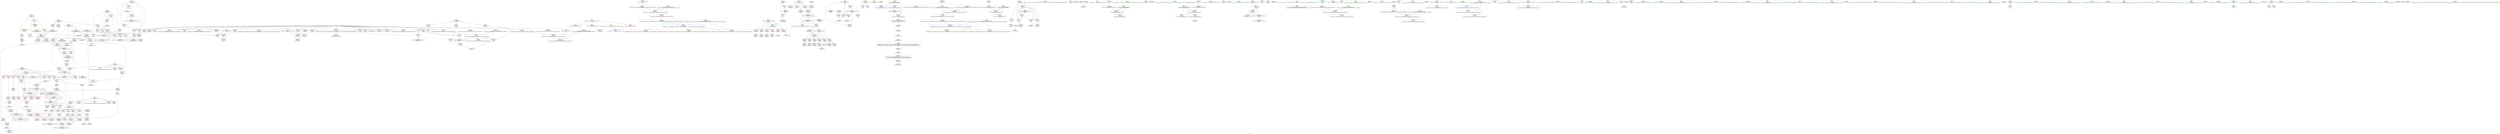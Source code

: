 digraph "SVFG" {
	label="SVFG";

	Node0x558d4b07d020 [shape=record,color=grey,label="{NodeID: 0\nNullPtr}"];
	Node0x558d4b07d020 -> Node0x558d4b25d510[style=solid];
	Node0x558d4b07d020 -> Node0x558d4b25d610[style=solid];
	Node0x558d4b07d020 -> Node0x558d4b25d6e0[style=solid];
	Node0x558d4b07d020 -> Node0x558d4b25d7b0[style=solid];
	Node0x558d4b07d020 -> Node0x558d4b25d880[style=solid];
	Node0x558d4b07d020 -> Node0x558d4b25d950[style=solid];
	Node0x558d4b07d020 -> Node0x558d4b25da20[style=solid];
	Node0x558d4b07d020 -> Node0x558d4b25daf0[style=solid];
	Node0x558d4b07d020 -> Node0x558d4b25dbc0[style=solid];
	Node0x558d4b07d020 -> Node0x558d4b25dc90[style=solid];
	Node0x558d4b07d020 -> Node0x558d4b25dd60[style=solid];
	Node0x558d4b07d020 -> Node0x558d4b25de30[style=solid];
	Node0x558d4b07d020 -> Node0x558d4b25df00[style=solid];
	Node0x558d4b07d020 -> Node0x558d4b25dfd0[style=solid];
	Node0x558d4b07d020 -> Node0x558d4b25e0a0[style=solid];
	Node0x558d4b07d020 -> Node0x558d4b25e170[style=solid];
	Node0x558d4b07d020 -> Node0x558d4b25e240[style=solid];
	Node0x558d4b07d020 -> Node0x558d4b25e310[style=solid];
	Node0x558d4b07d020 -> Node0x558d4b262eb0[style=solid];
	Node0x558d4b07d020 -> Node0x558d4b262f80[style=solid];
	Node0x558d4b07d020 -> Node0x558d4b26e430[style=solid];
	Node0x558d4b2be620 [shape=record,color=black,label="{NodeID: 692\n190 = PHI(231, )\n}"];
	Node0x558d4b2be620 -> Node0x558d4b26b450[style=solid];
	Node0x558d4b29ea00 [shape=record,color=yellow,style=double,label="{NodeID: 609\n2V_1 = ENCHI(MR_2V_0)\npts\{25 \}\nFun[_Z4memoii]|{|<s2>8}}"];
	Node0x558d4b29ea00 -> Node0x558d4b2619f0[style=dashed];
	Node0x558d4b29ea00 -> Node0x558d4b261ac0[style=dashed];
	Node0x558d4b29ea00:s2 -> Node0x558d4b29ea00[style=dashed,color=red];
	Node0x558d4b27d0c0 [shape=record,color=grey,label="{NodeID: 526\n153 = Binary(152, 154, )\n}"];
	Node0x558d4b27d0c0 -> Node0x558d4b26ec80[style=solid];
	Node0x558d4b26d400 [shape=record,color=red,label="{NodeID: 277\n556\<--538\n\<--__lhs.addr\n_ZSteqIcEN9__gnu_cxx11__enable_ifIXsr9__is_charIT_EE7__valueEbE6__typeERKNSt7__cxx1112basic_stringIS2_St11char_traitsIS2_ESaIS2_EEESC_\n}"];
	Node0x558d4b261030 [shape=record,color=purple,label="{NodeID: 194\n183\<--182\n\<--\n_Z4memoii\n}"];
	Node0x558d4b261030 -> Node0x558d4b26f090[style=solid];
	Node0x558d4b25e0a0 [shape=record,color=black,label="{NodeID: 111\n485\<--3\n\<--dummyVal\n_ZStplIcSt11char_traitsIcESaIcEENSt7__cxx1112basic_stringIT_T0_T1_EERKS8_S5_\n}"];
	Node0x558d4b25e0a0 -> Node0x558d4b270a90[style=solid];
	Node0x558d4b25c160 [shape=record,color=green,label="{NodeID: 28\n28\<--29\nS\<--S_field_insensitive\nGlob }"];
	Node0x558d4b25c160 -> Node0x558d4b261c60[style=solid];
	Node0x558d4b25c160 -> Node0x558d4b26e130[style=solid];
	Node0x558d4b2c02f0 [shape=record,color=black,label="{NodeID: 720\n232 = PHI(85, )\n0th arg _ZSt3maxIiERKT_S2_S2_ }"];
	Node0x558d4b2c02f0 -> Node0x558d4b26f710[style=solid];
	Node0x558d4b26ebb0 [shape=record,color=blue,label="{NodeID: 305\n146\<--148\nfirst16\<--add\n_Z4memoii\n}"];
	Node0x558d4b26ebb0 -> Node0x558d4b26dc20[style=dashed];
	Node0x558d4b26ebb0 -> Node0x558d4b292360[style=dashed];
	Node0x558d4b26ebb0 -> Node0x558d4b298260[style=dashed];
	Node0x558d4b2626f0 [shape=record,color=red,label="{NodeID: 222\n131\<--83\n\<--ret\n_Z4memoii\n}"];
	Node0x558d4b2626f0 -> Node0x558d4b2669e0[style=solid];
	Node0x558d4b264320 [shape=record,color=black,label="{NodeID: 139\n175\<--174\nidxprom25\<--\n_Z4memoii\n}"];
	Node0x558d4b25eab0 [shape=record,color=green,label="{NodeID: 56\n269\<--270\nk\<--k_field_insensitive\nmain\n}"];
	Node0x558d4b25eab0 -> Node0x558d4b26c490[style=solid];
	Node0x558d4b25eab0 -> Node0x558d4b26c560[style=solid];
	Node0x558d4b25eab0 -> Node0x558d4b26c630[style=solid];
	Node0x558d4b25eab0 -> Node0x558d4b26c700[style=solid];
	Node0x558d4b25eab0 -> Node0x558d4b26fcc0[style=solid];
	Node0x558d4b25eab0 -> Node0x558d4b270340[style=solid];
	Node0x558d4b270270 [shape=record,color=blue,label="{NodeID: 333\n393\<--387\narrayidx30\<--conv28\nmain\n}"];
	Node0x558d4b270270 -> Node0x558d4b270270[style=dashed];
	Node0x558d4b270270 -> Node0x558d4b295060[style=dashed];
	Node0x558d4b26be10 [shape=record,color=red,label="{NodeID: 250\n293\<--261\n\<--T\nmain\n}"];
	Node0x558d4b26be10 -> Node0x558d4b27d240[style=solid];
	Node0x558d4b2659e0 [shape=record,color=purple,label="{NodeID: 167\n308\<--17\n\<--_Log\nmain\n}"];
	Node0x558d4b2603e0 [shape=record,color=green,label="{NodeID: 84\n538\<--539\n__lhs.addr\<--__lhs.addr_field_insensitive\n_ZSteqIcEN9__gnu_cxx11__enable_ifIXsr9__is_charIT_EE7__valueEbE6__typeERKNSt7__cxx1112basic_stringIS2_St11char_traitsIS2_ESaIS2_EEESC_\n}"];
	Node0x558d4b2603e0 -> Node0x558d4b26d260[style=solid];
	Node0x558d4b2603e0 -> Node0x558d4b26d330[style=solid];
	Node0x558d4b2603e0 -> Node0x558d4b26d400[style=solid];
	Node0x558d4b2603e0 -> Node0x558d4b270dd0[style=solid];
	Node0x558d4b07d0b0 [shape=record,color=green,label="{NodeID: 1\n16\<--1\n__dso_handle\<--dummyObj\nGlob }"];
	Node0x558d4b2be7b0 [shape=record,color=black,label="{NodeID: 693\n595 = PHI()\n}"];
	Node0x558d4b2be7b0 -> Node0x558d4b2712b0[style=solid];
	Node0x558d4b29eb10 [shape=record,color=yellow,style=double,label="{NodeID: 610\n4V_1 = ENCHI(MR_4V_0)\npts\{78 \}\nFun[_Z4memoii]}"];
	Node0x558d4b29eb10 -> Node0x558d4b26b790[style=dashed];
	Node0x558d4b27d240 [shape=record,color=grey,label="{NodeID: 527\n294 = cmp(292, 293, )\n}"];
	Node0x558d4b26d4d0 [shape=record,color=red,label="{NodeID: 278\n546\<--540\n\<--__rhs.addr\n_ZSteqIcEN9__gnu_cxx11__enable_ifIXsr9__is_charIT_EE7__valueEbE6__typeERKNSt7__cxx1112basic_stringIS2_St11char_traitsIS2_ESaIS2_EEESC_\n}"];
	Node0x558d4b261100 [shape=record,color=purple,label="{NodeID: 195\n186\<--182\n\<--\n_Z4memoii\n}"];
	Node0x558d4b261100 -> Node0x558d4b26f160[style=solid];
	Node0x558d4b25e170 [shape=record,color=black,label="{NodeID: 112\n487\<--3\n\<--dummyVal\n_ZStplIcSt11char_traitsIcESaIcEENSt7__cxx1112basic_stringIT_T0_T1_EERKS8_S5_\n}"];
	Node0x558d4b25e170 -> Node0x558d4b270b60[style=solid];
	Node0x558d4b25c260 [shape=record,color=green,label="{NodeID: 29\n30\<--31\nmoves\<--moves_field_insensitive\nGlob }"];
	Node0x558d4b25c260 -> Node0x558d4b265ab0[style=solid];
	Node0x558d4b25c260 -> Node0x558d4b265b80[style=solid];
	Node0x558d4b25c260 -> Node0x558d4b265c50[style=solid];
	Node0x558d4b25c260 -> Node0x558d4b265d20[style=solid];
	Node0x558d4b2c04f0 [shape=record,color=black,label="{NodeID: 721\n233 = PHI(189, )\n1st arg _ZSt3maxIiERKT_S2_S2_ }"];
	Node0x558d4b2c04f0 -> Node0x558d4b26f7e0[style=solid];
	Node0x558d4b26ec80 [shape=record,color=blue,label="{NodeID: 306\n151\<--153\nsecond17\<--add18\n_Z4memoii\n}"];
	Node0x558d4b26ec80 -> Node0x558d4b26dcf0[style=dashed];
	Node0x558d4b26ec80 -> Node0x558d4b292860[style=dashed];
	Node0x558d4b26ec80 -> Node0x558d4b298760[style=dashed];
	Node0x558d4b2627c0 [shape=record,color=red,label="{NodeID: 223\n134\<--83\n\<--ret\n_Z4memoii\n}"];
	Node0x558d4b2627c0 -> Node0x558d4b266ab0[style=solid];
	Node0x558d4b2643f0 [shape=record,color=black,label="{NodeID: 140\n178\<--177\nidxprom27\<--\n_Z4memoii\n}"];
	Node0x558d4b25eb80 [shape=record,color=green,label="{NodeID: 57\n271\<--272\nnx\<--nx_field_insensitive\nmain\n|{<s0>22|<s1>27}}"];
	Node0x558d4b25eb80:s0 -> Node0x558d4b2c09f0[style=solid,color=red];
	Node0x558d4b25eb80:s1 -> Node0x558d4b2c13c0[style=solid,color=red];
	Node0x558d4b270340 [shape=record,color=blue,label="{NodeID: 334\n269\<--398\nk\<--inc\nmain\n}"];
	Node0x558d4b270340 -> Node0x558d4b26c490[style=dashed];
	Node0x558d4b270340 -> Node0x558d4b26c560[style=dashed];
	Node0x558d4b270340 -> Node0x558d4b26c630[style=dashed];
	Node0x558d4b270340 -> Node0x558d4b26c700[style=dashed];
	Node0x558d4b270340 -> Node0x558d4b26fcc0[style=dashed];
	Node0x558d4b270340 -> Node0x558d4b270340[style=dashed];
	Node0x558d4b270340 -> Node0x558d4b28f630[style=dashed];
	Node0x558d4b26bee0 [shape=record,color=red,label="{NodeID: 251\n292\<--263\n\<--kase\nmain\n}"];
	Node0x558d4b26bee0 -> Node0x558d4b27d240[style=solid];
	Node0x558d4b265ab0 [shape=record,color=purple,label="{NodeID: 168\n176\<--30\narrayidx26\<--moves\n_Z4memoii\n}"];
	Node0x558d4b2604b0 [shape=record,color=green,label="{NodeID: 85\n540\<--541\n__rhs.addr\<--__rhs.addr_field_insensitive\n_ZSteqIcEN9__gnu_cxx11__enable_ifIXsr9__is_charIT_EE7__valueEbE6__typeERKNSt7__cxx1112basic_stringIS2_St11char_traitsIS2_ESaIS2_EEESC_\n}"];
	Node0x558d4b2604b0 -> Node0x558d4b26d4d0[style=solid];
	Node0x558d4b2604b0 -> Node0x558d4b26d5a0[style=solid];
	Node0x558d4b2604b0 -> Node0x558d4b270ea0[style=solid];
	Node0x558d4b25a450 [shape=record,color=green,label="{NodeID: 2\n24\<--1\n\<--dummyObj\nCan only get source location for instruction, argument, global var or function.|{<s0>37}}"];
	Node0x558d4b25a450:s0 -> Node0x558d4b2c1050[style=solid,color=red];
	Node0x558d4b2be880 [shape=record,color=black,label="{NodeID: 694\n140 = PHI()\n}"];
	Node0x558d4b2be880 -> Node0x558d4b27e2c0[style=solid];
	Node0x558d4b27d3c0 [shape=record,color=grey,label="{NodeID: 528\n246 = cmp(243, 245, )\n}"];
	Node0x558d4b26d5a0 [shape=record,color=red,label="{NodeID: 279\n554\<--540\n\<--__rhs.addr\n_ZSteqIcEN9__gnu_cxx11__enable_ifIXsr9__is_charIT_EE7__valueEbE6__typeERKNSt7__cxx1112basic_stringIS2_St11char_traitsIS2_ESaIS2_EEESC_\n}"];
	Node0x558d4b2611d0 [shape=record,color=purple,label="{NodeID: 196\n201\<--200\nsecond34\<--\n_Z4memoii\n}"];
	Node0x558d4b2611d0 -> Node0x558d4b26b5f0[style=solid];
	Node0x558d4b2611d0 -> Node0x558d4b26f300[style=solid];
	Node0x558d4b25e240 [shape=record,color=black,label="{NodeID: 113\n496\<--3\nlpad.val\<--dummyVal\n_ZStplIcSt11char_traitsIcESaIcEENSt7__cxx1112basic_stringIT_T0_T1_EERKS8_S5_\n}"];
	Node0x558d4b25c360 [shape=record,color=green,label="{NodeID: 30\n40\<--44\nllvm.global_ctors\<--llvm.global_ctors_field_insensitive\nGlob }"];
	Node0x558d4b25c360 -> Node0x558d4b266200[style=solid];
	Node0x558d4b25c360 -> Node0x558d4b266300[style=solid];
	Node0x558d4b25c360 -> Node0x558d4b266400[style=solid];
	Node0x558d4b2c0630 [shape=record,color=black,label="{NodeID: 722\n573 = PHI(551, )\n0th arg _ZNSt11char_traitsIcE7compareEPKcS2_m }"];
	Node0x558d4b2c0630 -> Node0x558d4b270f70[style=solid];
	Node0x558d4b26ed50 [shape=record,color=blue, style = dotted,label="{NodeID: 307\n634\<--636\noffset_0\<--dummyVal\n_Z4memoii\n}"];
	Node0x558d4b26ed50 -> Node0x558d4b298c60[style=dashed];
	Node0x558d4b262890 [shape=record,color=red,label="{NodeID: 224\n145\<--83\n\<--ret\n_Z4memoii\n}"];
	Node0x558d4b262890 -> Node0x558d4b266b80[style=solid];
	Node0x558d4b2644c0 [shape=record,color=black,label="{NodeID: 141\n198\<--197\nconv33\<--\n_Z4memoii\n}"];
	Node0x558d4b2644c0 -> Node0x558d4b27c640[style=solid];
	Node0x558d4b25ec50 [shape=record,color=green,label="{NodeID: 58\n273\<--274\nexn.slot\<--exn.slot_field_insensitive\nmain\n}"];
	Node0x558d4b25ec50 -> Node0x558d4b26c7d0[style=solid];
	Node0x558d4b25ec50 -> Node0x558d4b26ff30[style=solid];
	Node0x558d4b25ec50 -> Node0x558d4b2700d0[style=solid];
	Node0x558d4b29d360 [shape=record,color=yellow,style=double,label="{NodeID: 584\n28V_1 = ENCHI(MR_28V_0)\npts\{900000 \}\nFun[_ZSt3maxIiERKT_S2_S2_]}"];
	Node0x558d4b29d360 -> Node0x558d4b26bd40[style=dashed];
	Node0x558d4b270410 [shape=record,color=blue,label="{NodeID: 335\n265\<--404\ni\<--inc32\nmain\n}"];
	Node0x558d4b270410 -> Node0x558d4b26c150[style=dashed];
	Node0x558d4b270410 -> Node0x558d4b26c220[style=dashed];
	Node0x558d4b270410 -> Node0x558d4b26c2f0[style=dashed];
	Node0x558d4b270410 -> Node0x558d4b26c3c0[style=dashed];
	Node0x558d4b270410 -> Node0x558d4b270410[style=dashed];
	Node0x558d4b270410 -> Node0x558d4b28f130[style=dashed];
	Node0x558d4b26bfb0 [shape=record,color=red,label="{NodeID: 252\n418\<--263\n\<--kase\nmain\n}"];
	Node0x558d4b265b80 [shape=record,color=purple,label="{NodeID: 169\n179\<--30\narrayidx28\<--moves\n_Z4memoii\n}"];
	Node0x558d4b265b80 -> Node0x558d4b26b380[style=solid];
	Node0x558d4b260580 [shape=record,color=green,label="{NodeID: 86\n552\<--553\n_ZNKSt7__cxx1112basic_stringIcSt11char_traitsIcESaIcEE4dataEv\<--_ZNKSt7__cxx1112basic_stringIcSt11char_traitsIcESaIcEE4dataEv_field_insensitive\n}"];
	Node0x558d4b25a4e0 [shape=record,color=green,label="{NodeID: 3\n32\<--1\n.str\<--dummyObj\nGlob }"];
	Node0x558d4b2be950 [shape=record,color=black,label="{NodeID: 695\n287 = PHI()\n}"];
	Node0x558d4b27d540 [shape=record,color=grey,label="{NodeID: 529\n348 = cmp(346, 347, )\n}"];
	Node0x558d4b26d670 [shape=record,color=red,label="{NodeID: 280\n600\<--576\n\<--retval\n_ZNSt11char_traitsIcE7compareEPKcS2_m\n}"];
	Node0x558d4b26d670 -> Node0x558d4b265020[style=solid];
	Node0x558d4b2612a0 [shape=record,color=purple,label="{NodeID: 197\n212\<--211\nfirst36\<--\n_Z4memoii\n}"];
	Node0x558d4b2612a0 -> Node0x558d4b26b6c0[style=solid];
	Node0x558d4b2612a0 -> Node0x558d4b26f4a0[style=solid];
	Node0x558d4b25e310 [shape=record,color=black,label="{NodeID: 114\n497\<--3\nlpad.val1\<--dummyVal\n_ZStplIcSt11char_traitsIcESaIcEENSt7__cxx1112basic_stringIT_T0_T1_EERKS8_S5_\n}"];
	Node0x558d4b25c460 [shape=record,color=green,label="{NodeID: 31\n45\<--46\n__cxx_global_var_init\<--__cxx_global_var_init_field_insensitive\n}"];
	Node0x558d4b2c0770 [shape=record,color=black,label="{NodeID: 723\n574 = PHI(555, )\n1st arg _ZNSt11char_traitsIcE7compareEPKcS2_m }"];
	Node0x558d4b2c0770 -> Node0x558d4b271040[style=solid];
	Node0x558d4b26ee20 [shape=record,color=blue, style = dotted,label="{NodeID: 308\n637\<--639\noffset_1\<--dummyVal\n_Z4memoii\n}"];
	Node0x558d4b26ee20 -> Node0x558d4b299160[style=dashed];
	Node0x558d4b262960 [shape=record,color=red,label="{NodeID: 225\n150\<--83\n\<--ret\n_Z4memoii\n}"];
	Node0x558d4b262960 -> Node0x558d4b266c50[style=solid];
	Node0x558d4b264590 [shape=record,color=black,label="{NodeID: 142\n218\<--216\n\<--\n_Z4memoii\n}"];
	Node0x558d4b264590 -> Node0x558d4b261510[style=solid];
	Node0x558d4b264590 -> Node0x558d4b2615e0[style=solid];
	Node0x558d4b25ed20 [shape=record,color=green,label="{NodeID: 59\n275\<--276\nehselector.slot\<--ehselector.slot_field_insensitive\nmain\n}"];
	Node0x558d4b25ed20 -> Node0x558d4b26c8a0[style=solid];
	Node0x558d4b25ed20 -> Node0x558d4b270000[style=solid];
	Node0x558d4b25ed20 -> Node0x558d4b2701a0[style=solid];
	Node0x558d4b2704e0 [shape=record,color=blue,label="{NodeID: 336\n412\<--413\n\<--\nmain\n}"];
	Node0x558d4b2704e0 -> Node0x558d4b26cb10[style=dashed];
	Node0x558d4b2704e0 -> Node0x558d4b290530[style=dashed];
	Node0x558d4b26c080 [shape=record,color=red,label="{NodeID: 253\n430\<--263\n\<--kase\nmain\n}"];
	Node0x558d4b26c080 -> Node0x558d4b27c7c0[style=solid];
	Node0x558d4b265c50 [shape=record,color=purple,label="{NodeID: 170\n390\<--30\narrayidx\<--moves\nmain\n}"];
	Node0x558d4b260680 [shape=record,color=green,label="{NodeID: 87\n559\<--560\n_ZNSt11char_traitsIcE7compareEPKcS2_m\<--_ZNSt11char_traitsIcE7compareEPKcS2_m_field_insensitive\n}"];
	Node0x558d4b25a570 [shape=record,color=green,label="{NodeID: 4\n34\<--1\n.str.2\<--dummyObj\nGlob }"];
	Node0x558d4b2bea20 [shape=record,color=black,label="{NodeID: 696\n297 = PHI()\n}"];
	Node0x558d4b27d6c0 [shape=record,color=grey,label="{NodeID: 530\n561 = cmp(558, 24, )\n}"];
	Node0x558d4b27d6c0 -> Node0x558d4b27cac0[style=solid];
	Node0x558d4b26d740 [shape=record,color=red,label="{NodeID: 281\n592\<--578\n\<--__s1.addr\n_ZNSt11char_traitsIcE7compareEPKcS2_m\n}"];
	Node0x558d4b261370 [shape=record,color=purple,label="{NodeID: 198\n640\<--217\noffset_0\<--\n}"];
	Node0x558d4b261370 -> Node0x558d4b26f570[style=solid];
	Node0x558d4b262eb0 [shape=record,color=black,label="{NodeID: 115\n566\<--3\n\<--dummyVal\n_ZSteqIcEN9__gnu_cxx11__enable_ifIXsr9__is_charIT_EE7__valueEbE6__typeERKNSt7__cxx1112basic_stringIS2_St11char_traitsIS2_ESaIS2_EEESC_\n}"];
	Node0x558d4b25c560 [shape=record,color=green,label="{NodeID: 32\n49\<--50\n_ZNSt7__cxx1112basic_stringIcSt11char_traitsIcESaIcEEC1Ev\<--_ZNSt7__cxx1112basic_stringIcSt11char_traitsIcESaIcEEC1Ev_field_insensitive\n}"];
	Node0x558d4b2c08b0 [shape=record,color=black,label="{NodeID: 724\n575 = PHI(557, )\n2nd arg _ZNSt11char_traitsIcE7compareEPKcS2_m }"];
	Node0x558d4b2c08b0 -> Node0x558d4b271110[style=solid];
	Node0x558d4b26eef0 [shape=record,color=blue,label="{NodeID: 309\n85\<--24\nmaxF\<--\n_Z4memoii\n}"];
	Node0x558d4b26eef0 -> Node0x558d4b291460[style=dashed];
	Node0x558d4b262a30 [shape=record,color=red,label="{NodeID: 226\n160\<--83\n\<--ret\n_Z4memoii\n}"];
	Node0x558d4b262a30 -> Node0x558d4b264250[style=solid];
	Node0x558d4b264660 [shape=record,color=black,label="{NodeID: 143\n74\<--222\n_Z4memoii_ret\<--\n_Z4memoii\n|{<s0>8|<s1>37}}"];
	Node0x558d4b264660:s0 -> Node0x558d4b2be4c0[style=solid,color=blue];
	Node0x558d4b264660:s1 -> Node0x558d4b2bf790[style=solid,color=blue];
	Node0x558d4b25edf0 [shape=record,color=green,label="{NodeID: 60\n277\<--278\nref.tmp\<--ref.tmp_field_insensitive\nmain\n|{<s0>27}}"];
	Node0x558d4b25edf0:s0 -> Node0x558d4b2c12b0[style=solid,color=red];
	Node0x558d4b2705b0 [shape=record,color=blue,label="{NodeID: 337\n415\<--416\n\<--\nmain\n}"];
	Node0x558d4b2705b0 -> Node0x558d4b26cbe0[style=dashed];
	Node0x558d4b2705b0 -> Node0x558d4b290a30[style=dashed];
	Node0x558d4b26c150 [shape=record,color=red,label="{NodeID: 254\n319\<--265\n\<--i\nmain\n}"];
	Node0x558d4b26c150 -> Node0x558d4b2648d0[style=solid];
	Node0x558d4b265d20 [shape=record,color=purple,label="{NodeID: 171\n393\<--30\narrayidx30\<--moves\nmain\n}"];
	Node0x558d4b265d20 -> Node0x558d4b270270[style=solid];
	Node0x558d4b260780 [shape=record,color=green,label="{NodeID: 88\n569\<--570\n__clang_call_terminate\<--__clang_call_terminate_field_insensitive\n}"];
	Node0x558d4b25a600 [shape=record,color=green,label="{NodeID: 5\n36\<--1\n.str.3\<--dummyObj\nGlob }"];
	Node0x558d4b2beaf0 [shape=record,color=black,label="{NodeID: 697\n300 = PHI()\n}"];
	Node0x558d4b27d840 [shape=record,color=grey,label="{NodeID: 531\n170 = cmp(168, 169, )\n}"];
	Node0x558d4b26d810 [shape=record,color=red,label="{NodeID: 282\n593\<--580\n\<--__s2.addr\n_ZNSt11char_traitsIcE7compareEPKcS2_m\n}"];
	Node0x558d4b261440 [shape=record,color=purple,label="{NodeID: 199\n643\<--217\noffset_1\<--\n}"];
	Node0x558d4b261440 -> Node0x558d4b26f640[style=solid];
	Node0x558d4b262f80 [shape=record,color=black,label="{NodeID: 116\n567\<--3\n\<--dummyVal\n_ZSteqIcEN9__gnu_cxx11__enable_ifIXsr9__is_charIT_EE7__valueEbE6__typeERKNSt7__cxx1112basic_stringIS2_St11char_traitsIS2_ESaIS2_EEESC_\n|{<s0>50}}"];
	Node0x558d4b262f80:s0 -> Node0x558d4b2c11a0[style=solid,color=red];
	Node0x558d4b25c660 [shape=record,color=green,label="{NodeID: 33\n54\<--55\n__cxa_atexit\<--__cxa_atexit_field_insensitive\n}"];
	Node0x558d4b2c09f0 [shape=record,color=black,label="{NodeID: 725\n457 = PHI(271, )\n0th arg _ZStplIcSt11char_traitsIcESaIcEENSt7__cxx1112basic_stringIT_T0_T1_EERKS8_S5_ }"];
	Node0x558d4b295060 [shape=record,color=black,label="{NodeID: 559\nMR_22V_3 = PHI(MR_22V_4, MR_22V_2, )\npts\{310000 \}\n|{|<s3>37}}"];
	Node0x558d4b295060 -> Node0x558d4b270270[style=dashed];
	Node0x558d4b295060 -> Node0x558d4b290030[style=dashed];
	Node0x558d4b295060 -> Node0x558d4b295060[style=dashed];
	Node0x558d4b295060:s3 -> Node0x558d4b29f2f0[style=dashed,color=red];
	Node0x558d4b26efc0 [shape=record,color=blue,label="{NodeID: 310\n87\<--24\nk\<--\n_Z4memoii\n}"];
	Node0x558d4b26efc0 -> Node0x558d4b26aee0[style=dashed];
	Node0x558d4b26efc0 -> Node0x558d4b26af70[style=dashed];
	Node0x558d4b26efc0 -> Node0x558d4b26b040[style=dashed];
	Node0x558d4b26efc0 -> Node0x558d4b26f3d0[style=dashed];
	Node0x558d4b26efc0 -> Node0x558d4b297860[style=dashed];
	Node0x558d4b262b00 [shape=record,color=red,label="{NodeID: 227\n200\<--83\n\<--ret\n_Z4memoii\n}"];
	Node0x558d4b262b00 -> Node0x558d4b2611d0[style=solid];
	Node0x558d4b264730 [shape=record,color=black,label="{NodeID: 144\n231\<--254\n_ZSt3maxIiERKT_S2_S2__ret\<--\n_ZSt3maxIiERKT_S2_S2_\n|{<s0>9}}"];
	Node0x558d4b264730:s0 -> Node0x558d4b2be620[style=solid,color=blue];
	Node0x558d4b25eec0 [shape=record,color=green,label="{NodeID: 61\n279\<--280\ncleanup.cond\<--cleanup.cond_field_insensitive\nmain\n}"];
	Node0x558d4b25eec0 -> Node0x558d4b26c970[style=solid];
	Node0x558d4b25eec0 -> Node0x558d4b26fd90[style=solid];
	Node0x558d4b25eec0 -> Node0x558d4b26fe60[style=solid];
	Node0x558d4b270680 [shape=record,color=blue,label="{NodeID: 338\n263\<--431\nkase\<--inc38\nmain\n}"];
	Node0x558d4b270680 -> Node0x558d4b28f040[style=dashed];
	Node0x558d4b26c220 [shape=record,color=red,label="{NodeID: 255\n324\<--265\n\<--i\nmain\n}"];
	Node0x558d4b26c220 -> Node0x558d4b2649a0[style=solid];
	Node0x558d4b265df0 [shape=record,color=purple,label="{NodeID: 172\n286\<--32\n\<--.str\nmain\n}"];
	Node0x558d4b260880 [shape=record,color=green,label="{NodeID: 89\n576\<--577\nretval\<--retval_field_insensitive\n_ZNSt11char_traitsIcE7compareEPKcS2_m\n}"];
	Node0x558d4b260880 -> Node0x558d4b26d670[style=solid];
	Node0x558d4b260880 -> Node0x558d4b2711e0[style=solid];
	Node0x558d4b260880 -> Node0x558d4b2712b0[style=solid];
	Node0x558d4b25ae40 [shape=record,color=green,label="{NodeID: 6\n38\<--1\n.str.4\<--dummyObj\nGlob }"];
	Node0x558d4b2bebc0 [shape=record,color=black,label="{NodeID: 698\n303 = PHI()\n}"];
	Node0x558d4b27d9c0 [shape=record,color=grey,label="{NodeID: 532\n158 = cmp(157, 24, )\n}"];
	Node0x558d4b26d8e0 [shape=record,color=red,label="{NodeID: 283\n587\<--582\n\<--__n.addr\n_ZNSt11char_traitsIcE7compareEPKcS2_m\n}"];
	Node0x558d4b26d8e0 -> Node0x558d4b27de40[style=solid];
	Node0x558d4b261510 [shape=record,color=purple,label="{NodeID: 200\n641\<--218\noffset_0\<--\n}"];
	Node0x558d4b261510 -> Node0x558d4b26ddc0[style=solid];
	Node0x558d4b263050 [shape=record,color=black,label="{NodeID: 117\n5\<--4\n\<--vs\nCan only get source location for instruction, argument, global var or function.}"];
	Node0x558d4b25c760 [shape=record,color=green,label="{NodeID: 34\n53\<--59\n_ZNSt7__cxx1112basic_stringIcSt11char_traitsIcESaIcEED1Ev\<--_ZNSt7__cxx1112basic_stringIcSt11char_traitsIcESaIcEED1Ev_field_insensitive\n}"];
	Node0x558d4b25c760 -> Node0x558d4b263520[style=solid];
	Node0x558d4b2c0ce0 [shape=record,color=black,label="{NodeID: 726\n458 = PHI(267, )\n1st arg _ZStplIcSt11char_traitsIcESaIcEENSt7__cxx1112basic_stringIT_T0_T1_EERKS8_S5_ }"];
	Node0x558d4b2c0ce0 -> Node0x558d4b270750[style=solid];
	Node0x558d4b26f090 [shape=record,color=blue,label="{NodeID: 311\n183\<--184\n\<--\n_Z4memoii\n|{|<s3>9}}"];
	Node0x558d4b26f090 -> Node0x558d4b26b450[style=dashed];
	Node0x558d4b26f090 -> Node0x558d4b26f090[style=dashed];
	Node0x558d4b26f090 -> Node0x558d4b299660[style=dashed];
	Node0x558d4b26f090:s3 -> Node0x558d4b29d360[style=dashed,color=red];
	Node0x558d4b262bd0 [shape=record,color=red,label="{NodeID: 228\n211\<--83\n\<--ret\n_Z4memoii\n}"];
	Node0x558d4b262bd0 -> Node0x558d4b2612a0[style=solid];
	Node0x558d4b264800 [shape=record,color=black,label="{NodeID: 145\n411\<--283\n\<--solve\nmain\n}"];
	Node0x558d4b264800 -> Node0x558d4b261850[style=solid];
	Node0x558d4b264800 -> Node0x558d4b261920[style=solid];
	Node0x558d4b25ef90 [shape=record,color=green,label="{NodeID: 62\n281\<--282\nref.tmp24\<--ref.tmp24_field_insensitive\nmain\n}"];
	Node0x558d4b270750 [shape=record,color=blue,label="{NodeID: 339\n460\<--458\n__lhs.addr\<--__lhs\n_ZStplIcSt11char_traitsIcESaIcEENSt7__cxx1112basic_stringIT_T0_T1_EERKS8_S5_\n}"];
	Node0x558d4b270750 -> Node0x558d4b26ccb0[style=dashed];
	Node0x558d4b26c2f0 [shape=record,color=red,label="{NodeID: 256\n388\<--265\n\<--i\nmain\n}"];
	Node0x558d4b26c2f0 -> Node0x558d4b264c10[style=solid];
	Node0x558d4b265ec0 [shape=record,color=purple,label="{NodeID: 173\n296\<--34\n\<--.str.2\nmain\n}"];
	Node0x558d4b260950 [shape=record,color=green,label="{NodeID: 90\n578\<--579\n__s1.addr\<--__s1.addr_field_insensitive\n_ZNSt11char_traitsIcE7compareEPKcS2_m\n}"];
	Node0x558d4b260950 -> Node0x558d4b26d740[style=solid];
	Node0x558d4b260950 -> Node0x558d4b270f70[style=solid];
	Node0x558d4b25aed0 [shape=record,color=green,label="{NodeID: 7\n41\<--1\n\<--dummyObj\nCan only get source location for instruction, argument, global var or function.}"];
	Node0x558d4b2becc0 [shape=record,color=black,label="{NodeID: 699\n305 = PHI()\n}"];
	Node0x558d4b27db40 [shape=record,color=grey,label="{NodeID: 533\n100 = cmp(99, 24, )\n}"];
	Node0x558d4b26d9b0 [shape=record,color=red,label="{NodeID: 284\n594\<--582\n\<--__n.addr\n_ZNSt11char_traitsIcE7compareEPKcS2_m\n}"];
	Node0x558d4b2615e0 [shape=record,color=purple,label="{NodeID: 201\n644\<--218\noffset_1\<--\n}"];
	Node0x558d4b2615e0 -> Node0x558d4b26de90[style=solid];
	Node0x558d4b263150 [shape=record,color=black,label="{NodeID: 118\n8\<--7\n\<--dp\nCan only get source location for instruction, argument, global var or function.}"];
	Node0x558d4b25c860 [shape=record,color=green,label="{NodeID: 35\n66\<--67\n__cxx_global_var_init.1\<--__cxx_global_var_init.1_field_insensitive\n}"];
	Node0x558d4b2c0df0 [shape=record,color=black,label="{NodeID: 727\n459 = PHI(341, )\n2nd arg _ZStplIcSt11char_traitsIcESaIcEENSt7__cxx1112basic_stringIT_T0_T1_EERKS8_S5_ }"];
	Node0x558d4b2c0df0 -> Node0x558d4b270820[style=solid];
	Node0x558d4b26f160 [shape=record,color=blue,label="{NodeID: 312\n186\<--187\n\<--\n_Z4memoii\n}"];
	Node0x558d4b26f160 -> Node0x558d4b26b520[style=dashed];
	Node0x558d4b26f160 -> Node0x558d4b26f160[style=dashed];
	Node0x558d4b26f160 -> Node0x558d4b299b60[style=dashed];
	Node0x558d4b262ca0 [shape=record,color=red,label="{NodeID: 229\n216\<--83\n\<--ret\n_Z4memoii\n}"];
	Node0x558d4b262ca0 -> Node0x558d4b264590[style=solid];
	Node0x558d4b2648d0 [shape=record,color=black,label="{NodeID: 146\n320\<--319\nconv\<--\nmain\n}"];
	Node0x558d4b2648d0 -> Node0x558d4b27e140[style=solid];
	Node0x558d4b25f060 [shape=record,color=green,label="{NodeID: 63\n283\<--284\nsolve\<--solve_field_insensitive\nmain\n}"];
	Node0x558d4b25f060 -> Node0x558d4b264800[style=solid];
	Node0x558d4b25f060 -> Node0x558d4b2616b0[style=solid];
	Node0x558d4b25f060 -> Node0x558d4b261780[style=solid];
	Node0x558d4b270820 [shape=record,color=blue,label="{NodeID: 340\n462\<--459\n__rhs.addr\<--__rhs\n_ZStplIcSt11char_traitsIcESaIcEENSt7__cxx1112basic_stringIT_T0_T1_EERKS8_S5_\n}"];
	Node0x558d4b270820 -> Node0x558d4b26cd80[style=dashed];
	Node0x558d4b26c3c0 [shape=record,color=red,label="{NodeID: 257\n403\<--265\n\<--i\nmain\n}"];
	Node0x558d4b26c3c0 -> Node0x558d4b27cf40[style=solid];
	Node0x558d4b265f90 [shape=record,color=purple,label="{NodeID: 174\n298\<--36\n\<--.str.3\nmain\n}"];
	Node0x558d4b260a20 [shape=record,color=green,label="{NodeID: 91\n580\<--581\n__s2.addr\<--__s2.addr_field_insensitive\n_ZNSt11char_traitsIcE7compareEPKcS2_m\n}"];
	Node0x558d4b260a20 -> Node0x558d4b26d810[style=solid];
	Node0x558d4b260a20 -> Node0x558d4b271040[style=solid];
	Node0x558d4b25af60 [shape=record,color=green,label="{NodeID: 8\n111\<--1\n\<--dummyObj\nCan only get source location for instruction, argument, global var or function.}"];
	Node0x558d4b2bedc0 [shape=record,color=black,label="{NodeID: 700\n309 = PHI()\n}"];
	Node0x558d4b27dcc0 [shape=record,color=grey,label="{NodeID: 534\n334 = cmp(332, 333, )\n}"];
	Node0x558d4b26da80 [shape=record,color=red,label="{NodeID: 285\n630\<--629\ndummyVal\<--offset_0\n_Z4memoii\n}"];
	Node0x558d4b26da80 -> Node0x558d4b26e6d0[style=solid];
	Node0x558d4b2616b0 [shape=record,color=purple,label="{NodeID: 202\n419\<--283\nfirst\<--solve\nmain\n}"];
	Node0x558d4b2616b0 -> Node0x558d4b26cb10[style=solid];
	Node0x558d4b263250 [shape=record,color=black,label="{NodeID: 119\n14\<--13\n\<--_Z3KeyB5cxx11\nCan only get source location for instruction, argument, global var or function.}"];
	Node0x558d4b25c960 [shape=record,color=green,label="{NodeID: 36\n72\<--73\n_Z4memoii\<--_Z4memoii_field_insensitive\n}"];
	Node0x558d4b2c0f00 [shape=record,color=black,label="{NodeID: 728\n75 = PHI(173, 409, )\n0th arg _Z4memoii }"];
	Node0x558d4b2c0f00 -> Node0x558d4b26e530[style=solid];
	Node0x558d4b295f60 [shape=record,color=black,label="{NodeID: 562\nMR_57V_4 = PHI(MR_57V_7, MR_57V_3, )\npts\{280 \}\n}"];
	Node0x558d4b295f60 -> Node0x558d4b26fd90[style=dashed];
	Node0x558d4b295f60 -> Node0x558d4b28fb30[style=dashed];
	Node0x558d4b295f60 -> Node0x558d4b295f60[style=dashed];
	Node0x558d4b26f230 [shape=record,color=blue,label="{NodeID: 313\n85\<--193\nmaxF\<--\n_Z4memoii\n}"];
	Node0x558d4b26f230 -> Node0x558d4b291460[style=dashed];
	Node0x558d4b262d70 [shape=record,color=red,label="{NodeID: 230\n210\<--85\n\<--maxF\n_Z4memoii\n}"];
	Node0x558d4b262d70 -> Node0x558d4b27bec0[style=solid];
	Node0x558d4b2649a0 [shape=record,color=black,label="{NodeID: 147\n325\<--324\nconv10\<--\nmain\n}"];
	Node0x558d4b25f130 [shape=record,color=green,label="{NodeID: 64\n288\<--289\nscanf\<--scanf_field_insensitive\n}"];
	Node0x558d4b29d8d0 [shape=record,color=yellow,style=double,label="{NodeID: 590\n2V_1 = ENCHI(MR_2V_0)\npts\{25 \}\nFun[main]|{|<s1>37}}"];
	Node0x558d4b29d8d0 -> Node0x558d4b261b90[style=dashed];
	Node0x558d4b29d8d0:s1 -> Node0x558d4b29ea00[style=dashed,color=red];
	Node0x558d4b2708f0 [shape=record,color=blue,label="{NodeID: 341\n464\<--112\nnrvo\<--\n_ZStplIcSt11char_traitsIcESaIcEENSt7__cxx1112basic_stringIT_T0_T1_EERKS8_S5_\n}"];
	Node0x558d4b2708f0 -> Node0x558d4b2709c0[style=dashed];
	Node0x558d4b26c490 [shape=record,color=red,label="{NodeID: 258\n332\<--269\n\<--k\nmain\n}"];
	Node0x558d4b26c490 -> Node0x558d4b27dcc0[style=solid];
	Node0x558d4b266060 [shape=record,color=purple,label="{NodeID: 175\n301\<--36\n\<--.str.3\nmain\n}"];
	Node0x558d4b260af0 [shape=record,color=green,label="{NodeID: 92\n582\<--583\n__n.addr\<--__n.addr_field_insensitive\n_ZNSt11char_traitsIcE7compareEPKcS2_m\n}"];
	Node0x558d4b260af0 -> Node0x558d4b26d8e0[style=solid];
	Node0x558d4b260af0 -> Node0x558d4b26d9b0[style=solid];
	Node0x558d4b260af0 -> Node0x558d4b271110[style=solid];
	Node0x558d4b25aff0 [shape=record,color=green,label="{NodeID: 9\n112\<--1\n\<--dummyObj\nCan only get source location for instruction, argument, global var or function.}"];
	Node0x558d4b2beec0 [shape=record,color=black,label="{NodeID: 701\n321 = PHI()\n}"];
	Node0x558d4b2beec0 -> Node0x558d4b27e140[style=solid];
	Node0x558d4b27de40 [shape=record,color=grey,label="{NodeID: 535\n588 = cmp(587, 327, )\n}"];
	Node0x558d4b26db50 [shape=record,color=red,label="{NodeID: 286\n633\<--632\ndummyVal\<--offset_1\n_Z4memoii\n}"];
	Node0x558d4b26db50 -> Node0x558d4b26e7a0[style=solid];
	Node0x558d4b261780 [shape=record,color=purple,label="{NodeID: 203\n422\<--283\nsecond\<--solve\nmain\n}"];
	Node0x558d4b261780 -> Node0x558d4b26cbe0[style=solid];
	Node0x558d4b263350 [shape=record,color=black,label="{NodeID: 120\n21\<--20\n\<--_Z3LogB5cxx11\nCan only get source location for instruction, argument, global var or function.}"];
	Node0x558d4b25ca60 [shape=record,color=green,label="{NodeID: 37\n77\<--78\nretval\<--retval_field_insensitive\n_Z4memoii\n}"];
	Node0x558d4b25ca60 -> Node0x558d4b263620[style=solid];
	Node0x558d4b25ca60 -> Node0x558d4b2636f0[style=solid];
	Node0x558d4b25ca60 -> Node0x558d4b2637c0[style=solid];
	Node0x558d4b25ca60 -> Node0x558d4b263890[style=solid];
	Node0x558d4b2c1050 [shape=record,color=black,label="{NodeID: 729\n76 = PHI(180, 24, )\n1st arg _Z4memoii }"];
	Node0x558d4b2c1050 -> Node0x558d4b26e600[style=solid];
	Node0x558d4b26f300 [shape=record,color=blue,label="{NodeID: 314\n201\<--203\nsecond34\<--add35\n_Z4memoii\n}"];
	Node0x558d4b26f300 -> Node0x558d4b292860[style=dashed];
	Node0x558d4b26aee0 [shape=record,color=red,label="{NodeID: 231\n168\<--87\n\<--k\n_Z4memoii\n}"];
	Node0x558d4b26aee0 -> Node0x558d4b27d840[style=solid];
	Node0x558d4b264a70 [shape=record,color=black,label="{NodeID: 148\n337\<--336\nconv14\<--\nmain\n}"];
	Node0x558d4b25f230 [shape=record,color=green,label="{NodeID: 65\n306\<--307\n_ZNSt7__cxx1112basic_stringIcSt11char_traitsIcESaIcEEaSEPKc\<--_ZNSt7__cxx1112basic_stringIcSt11char_traitsIcESaIcEEaSEPKc_field_insensitive\n}"];
	Node0x558d4b29d9e0 [shape=record,color=yellow,style=double,label="{NodeID: 591\n41V_1 = ENCHI(MR_41V_0)\npts\{29 \}\nFun[main]}"];
	Node0x558d4b29d9e0 -> Node0x558d4b261c60[style=dashed];
	Node0x558d4b2709c0 [shape=record,color=blue,label="{NodeID: 342\n464\<--354\nnrvo\<--\n_ZStplIcSt11char_traitsIcESaIcEENSt7__cxx1112basic_stringIT_T0_T1_EERKS8_S5_\n}"];
	Node0x558d4b2709c0 -> Node0x558d4b26ce50[style=dashed];
	Node0x558d4b26c560 [shape=record,color=red,label="{NodeID: 259\n336\<--269\n\<--k\nmain\n}"];
	Node0x558d4b26c560 -> Node0x558d4b264a70[style=solid];
	Node0x558d4b266130 [shape=record,color=purple,label="{NodeID: 176\n425\<--38\n\<--.str.4\nmain\n}"];
	Node0x558d4b260bc0 [shape=record,color=green,label="{NodeID: 93\n596\<--597\nmemcmp\<--memcmp_field_insensitive\n}"];
	Node0x558d4b25b080 [shape=record,color=green,label="{NodeID: 10\n123\<--1\n\<--dummyObj\nCan only get source location for instruction, argument, global var or function.}"];
	Node0x558d4b2bf020 [shape=record,color=black,label="{NodeID: 702\n338 = PHI()\n}"];
	Node0x558d4b2bf020 -> Node0x558d4b26ca40[style=solid];
	Node0x558d4b29f2f0 [shape=record,color=yellow,style=double,label="{NodeID: 619\n22V_1 = ENCHI(MR_22V_0)\npts\{310000 \}\nFun[_Z4memoii]|{|<s1>8}}"];
	Node0x558d4b29f2f0 -> Node0x558d4b26b380[style=dashed];
	Node0x558d4b29f2f0:s1 -> Node0x558d4b29f2f0[style=dashed,color=red];
	Node0x558d4b27dfc0 [shape=record,color=grey,label="{NodeID: 536\n548 = cmp(545, 547, )\n}"];
	Node0x558d4b26dc20 [shape=record,color=red,label="{NodeID: 287\n636\<--635\ndummyVal\<--offset_0\n_Z4memoii\n}"];
	Node0x558d4b26dc20 -> Node0x558d4b26ed50[style=solid];
	Node0x558d4b261850 [shape=record,color=purple,label="{NodeID: 204\n412\<--411\n\<--\nmain\n}"];
	Node0x558d4b261850 -> Node0x558d4b2704e0[style=solid];
	Node0x558d4b263450 [shape=record,color=black,label="{NodeID: 121\n258\<--24\nmain_ret\<--\nmain\n}"];
	Node0x558d4b25cb30 [shape=record,color=green,label="{NodeID: 38\n79\<--80\nchance.addr\<--chance.addr_field_insensitive\n_Z4memoii\n}"];
	Node0x558d4b25cb30 -> Node0x558d4b261d30[style=solid];
	Node0x558d4b25cb30 -> Node0x558d4b261e00[style=solid];
	Node0x558d4b25cb30 -> Node0x558d4b261ed0[style=solid];
	Node0x558d4b25cb30 -> Node0x558d4b261fa0[style=solid];
	Node0x558d4b25cb30 -> Node0x558d4b262070[style=solid];
	Node0x558d4b25cb30 -> Node0x558d4b262140[style=solid];
	Node0x558d4b25cb30 -> Node0x558d4b26e530[style=solid];
	Node0x558d4b2c11a0 [shape=record,color=black,label="{NodeID: 730\n605 = PHI(567, )\n0th arg __clang_call_terminate }"];
	Node0x558d4b296960 [shape=record,color=black,label="{NodeID: 564\nMR_84V_3 = PHI(MR_84V_4, MR_84V_2, )\npts\{577 \}\n}"];
	Node0x558d4b296960 -> Node0x558d4b26d670[style=dashed];
	Node0x558d4b26f3d0 [shape=record,color=blue,label="{NodeID: 315\n87\<--207\nk\<--inc\n_Z4memoii\n}"];
	Node0x558d4b26f3d0 -> Node0x558d4b26aee0[style=dashed];
	Node0x558d4b26f3d0 -> Node0x558d4b26af70[style=dashed];
	Node0x558d4b26f3d0 -> Node0x558d4b26b040[style=dashed];
	Node0x558d4b26f3d0 -> Node0x558d4b26f3d0[style=dashed];
	Node0x558d4b26f3d0 -> Node0x558d4b297860[style=dashed];
	Node0x558d4b26af70 [shape=record,color=red,label="{NodeID: 232\n177\<--87\n\<--k\n_Z4memoii\n}"];
	Node0x558d4b26af70 -> Node0x558d4b2643f0[style=solid];
	Node0x558d4b264b40 [shape=record,color=black,label="{NodeID: 149\n387\<--386\nconv28\<--call27\nmain\n}"];
	Node0x558d4b264b40 -> Node0x558d4b270270[style=solid];
	Node0x558d4b25f330 [shape=record,color=green,label="{NodeID: 66\n313\<--314\nllvm.memset.p0i8.i64\<--llvm.memset.p0i8.i64_field_insensitive\n}"];
	Node0x558d4b270a90 [shape=record,color=blue,label="{NodeID: 343\n466\<--485\nexn.slot\<--\n_ZStplIcSt11char_traitsIcESaIcEENSt7__cxx1112basic_stringIT_T0_T1_EERKS8_S5_\n}"];
	Node0x558d4b270a90 -> Node0x558d4b26cf20[style=dashed];
	Node0x558d4b26c630 [shape=record,color=red,label="{NodeID: 260\n391\<--269\n\<--k\nmain\n}"];
	Node0x558d4b26c630 -> Node0x558d4b264ce0[style=solid];
	Node0x558d4b266200 [shape=record,color=purple,label="{NodeID: 177\n625\<--40\nllvm.global_ctors_0\<--llvm.global_ctors\nGlob }"];
	Node0x558d4b266200 -> Node0x558d4b26e230[style=solid];
	Node0x558d4b260cc0 [shape=record,color=green,label="{NodeID: 94\n607\<--608\n__cxa_begin_catch\<--__cxa_begin_catch_field_insensitive\n}"];
	Node0x558d4b25b110 [shape=record,color=green,label="{NodeID: 11\n137\<--1\n\<--dummyObj\nCan only get source location for instruction, argument, global var or function.}"];
	Node0x558d4b2bf120 [shape=record,color=black,label="{NodeID: 703\n346 = PHI()\n}"];
	Node0x558d4b2bf120 -> Node0x558d4b27d540[style=solid];
	Node0x558d4b27e140 [shape=record,color=grey,label="{NodeID: 537\n322 = cmp(320, 321, )\n}"];
	Node0x558d4b26dcf0 [shape=record,color=red,label="{NodeID: 288\n639\<--638\ndummyVal\<--offset_1\n_Z4memoii\n}"];
	Node0x558d4b26dcf0 -> Node0x558d4b26ee20[style=solid];
	Node0x558d4b261920 [shape=record,color=purple,label="{NodeID: 205\n415\<--411\n\<--\nmain\n}"];
	Node0x558d4b261920 -> Node0x558d4b2705b0[style=solid];
	Node0x558d4b263520 [shape=record,color=black,label="{NodeID: 122\n52\<--53\n\<--_ZNSt7__cxx1112basic_stringIcSt11char_traitsIcESaIcEED1Ev\nCan only get source location for instruction, argument, global var or function.}"];
	Node0x558d4b25cc00 [shape=record,color=green,label="{NodeID: 39\n81\<--82\nstate.addr\<--state.addr_field_insensitive\n_Z4memoii\n}"];
	Node0x558d4b25cc00 -> Node0x558d4b262210[style=solid];
	Node0x558d4b25cc00 -> Node0x558d4b2622e0[style=solid];
	Node0x558d4b25cc00 -> Node0x558d4b2623b0[style=solid];
	Node0x558d4b25cc00 -> Node0x558d4b262480[style=solid];
	Node0x558d4b25cc00 -> Node0x558d4b262550[style=solid];
	Node0x558d4b25cc00 -> Node0x558d4b262620[style=solid];
	Node0x558d4b25cc00 -> Node0x558d4b26e600[style=solid];
	Node0x558d4b2c12b0 [shape=record,color=black,label="{NodeID: 731\n507 = PHI(277, )\n0th arg _ZStneIcSt11char_traitsIcESaIcEEbRKNSt7__cxx1112basic_stringIT_T0_T1_EESA_ }"];
	Node0x558d4b2c12b0 -> Node0x558d4b270c30[style=solid];
	Node0x558d4b296e60 [shape=record,color=black,label="{NodeID: 565\nMR_10V_2 = PHI(MR_10V_3, MR_10V_1, MR_10V_3, )\npts\{84 \}\n}"];
	Node0x558d4b26f4a0 [shape=record,color=blue,label="{NodeID: 316\n212\<--214\nfirst36\<--add37\n_Z4memoii\n}"];
	Node0x558d4b26f4a0 -> Node0x558d4b26ddc0[style=dashed];
	Node0x558d4b26f4a0 -> Node0x558d4b298260[style=dashed];
	Node0x558d4b26b040 [shape=record,color=red,label="{NodeID: 233\n206\<--87\n\<--k\n_Z4memoii\n}"];
	Node0x558d4b26b040 -> Node0x558d4b27c1c0[style=solid];
	Node0x558d4b264c10 [shape=record,color=black,label="{NodeID: 150\n389\<--388\nidxprom\<--\nmain\n}"];
	Node0x558d4b25f430 [shape=record,color=green,label="{NodeID: 67\n328\<--329\n_ZNKSt7__cxx1112basic_stringIcSt11char_traitsIcESaIcEE6substrEmm\<--_ZNKSt7__cxx1112basic_stringIcSt11char_traitsIcESaIcEE6substrEmm_field_insensitive\n}"];
	Node0x558d4b29dba0 [shape=record,color=yellow,style=double,label="{NodeID: 593\n45V_1 = ENCHI(MR_45V_0)\npts\{262 \}\nFun[main]}"];
	Node0x558d4b29dba0 -> Node0x558d4b26be10[style=dashed];
	Node0x558d4b270b60 [shape=record,color=blue,label="{NodeID: 344\n468\<--487\nehselector.slot\<--\n_ZStplIcSt11char_traitsIcESaIcEENSt7__cxx1112basic_stringIT_T0_T1_EERKS8_S5_\n}"];
	Node0x558d4b270b60 -> Node0x558d4b26cff0[style=dashed];
	Node0x558d4b26c700 [shape=record,color=red,label="{NodeID: 261\n397\<--269\n\<--k\nmain\n}"];
	Node0x558d4b26c700 -> Node0x558d4b27c4c0[style=solid];
	Node0x558d4b266300 [shape=record,color=purple,label="{NodeID: 178\n626\<--40\nllvm.global_ctors_1\<--llvm.global_ctors\nGlob }"];
	Node0x558d4b266300 -> Node0x558d4b26e330[style=solid];
	Node0x558d4b260dc0 [shape=record,color=green,label="{NodeID: 95\n610\<--611\n_ZSt9terminatev\<--_ZSt9terminatev_field_insensitive\n}"];
	Node0x558d4b25b1a0 [shape=record,color=green,label="{NodeID: 12\n154\<--1\n\<--dummyObj\nCan only get source location for instruction, argument, global var or function.}"];
	Node0x558d4b2bf220 [shape=record,color=black,label="{NodeID: 704\n347 = PHI()\n}"];
	Node0x558d4b2bf220 -> Node0x558d4b27d540[style=solid];
	Node0x558d4b27e2c0 [shape=record,color=grey,label="{NodeID: 538\n143 = cmp(139, 140, )\n}"];
	Node0x558d4b26ddc0 [shape=record,color=red,label="{NodeID: 289\n642\<--641\ndummyVal\<--offset_0\n_Z4memoii\n}"];
	Node0x558d4b26ddc0 -> Node0x558d4b26f570[style=solid];
	Node0x558d4b2619f0 [shape=record,color=red,label="{NodeID: 206\n169\<--23\n\<--K\n_Z4memoii\n}"];
	Node0x558d4b2619f0 -> Node0x558d4b27d840[style=solid];
	Node0x558d4b263620 [shape=record,color=black,label="{NodeID: 123\n108\<--77\n\<--retval\n_Z4memoii\n}"];
	Node0x558d4b263620 -> Node0x558d4b2666a0[style=solid];
	Node0x558d4b263620 -> Node0x558d4b266770[style=solid];
	Node0x558d4b25ccd0 [shape=record,color=green,label="{NodeID: 40\n83\<--84\nret\<--ret_field_insensitive\n_Z4memoii\n}"];
	Node0x558d4b25ccd0 -> Node0x558d4b2626f0[style=solid];
	Node0x558d4b25ccd0 -> Node0x558d4b2627c0[style=solid];
	Node0x558d4b25ccd0 -> Node0x558d4b262890[style=solid];
	Node0x558d4b25ccd0 -> Node0x558d4b262960[style=solid];
	Node0x558d4b25ccd0 -> Node0x558d4b262a30[style=solid];
	Node0x558d4b25ccd0 -> Node0x558d4b262b00[style=solid];
	Node0x558d4b25ccd0 -> Node0x558d4b262bd0[style=solid];
	Node0x558d4b25ccd0 -> Node0x558d4b262ca0[style=solid];
	Node0x558d4b25ccd0 -> Node0x558d4b26e940[style=solid];
	Node0x558d4b2c13c0 [shape=record,color=black,label="{NodeID: 732\n508 = PHI(271, )\n1st arg _ZStneIcSt11char_traitsIcESaIcEEbRKNSt7__cxx1112basic_stringIT_T0_T1_EESA_ }"];
	Node0x558d4b2c13c0 -> Node0x558d4b270d00[style=solid];
	Node0x558d4b297360 [shape=record,color=black,label="{NodeID: 566\nMR_12V_2 = PHI(MR_12V_4, MR_12V_1, MR_12V_1, )\npts\{86 \}\n}"];
	Node0x558d4b26f570 [shape=record,color=blue, style = dotted,label="{NodeID: 317\n640\<--642\noffset_0\<--dummyVal\n_Z4memoii\n}"];
	Node0x558d4b26f570 -> Node0x558d4b298c60[style=dashed];
	Node0x558d4b26b110 [shape=record,color=red,label="{NodeID: 234\n99\<--98\n\<--arrayidx2\n_Z4memoii\n}"];
	Node0x558d4b26b110 -> Node0x558d4b27db40[style=solid];
	Node0x558d4b264ce0 [shape=record,color=black,label="{NodeID: 151\n392\<--391\nidxprom29\<--\nmain\n}"];
	Node0x558d4b25f530 [shape=record,color=green,label="{NodeID: 68\n339\<--340\n_ZNSt7__cxx1112basic_stringIcSt11char_traitsIcESaIcEEixEm\<--_ZNSt7__cxx1112basic_stringIcSt11char_traitsIcESaIcEEixEm_field_insensitive\n}"];
	Node0x558d4b270c30 [shape=record,color=blue,label="{NodeID: 345\n509\<--507\n__lhs.addr\<--__lhs\n_ZStneIcSt11char_traitsIcESaIcEEbRKNSt7__cxx1112basic_stringIT_T0_T1_EESA_\n}"];
	Node0x558d4b270c30 -> Node0x558d4b26d0c0[style=dashed];
	Node0x558d4b26c7d0 [shape=record,color=red,label="{NodeID: 262\n435\<--273\nexn\<--exn.slot\nmain\n}"];
	Node0x558d4b266400 [shape=record,color=purple,label="{NodeID: 179\n627\<--40\nllvm.global_ctors_2\<--llvm.global_ctors\nGlob }"];
	Node0x558d4b266400 -> Node0x558d4b26e430[style=solid];
	Node0x558d4b25d410 [shape=record,color=green,label="{NodeID: 96\n42\<--620\n_GLOBAL__sub_I_domeng_1_1.cpp\<--_GLOBAL__sub_I_domeng_1_1.cpp_field_insensitive\n}"];
	Node0x558d4b25d410 -> Node0x558d4b26e330[style=solid];
	Node0x558d4b25b260 [shape=record,color=green,label="{NodeID: 13\n311\<--1\n\<--dummyObj\nCan only get source location for instruction, argument, global var or function.}"];
	Node0x558d4b2bf320 [shape=record,color=black,label="{NodeID: 705\n351 = PHI()\n}"];
	Node0x558d4b28f040 [shape=record,color=black,label="{NodeID: 539\nMR_47V_3 = PHI(MR_47V_4, MR_47V_2, )\npts\{264 \}\n}"];
	Node0x558d4b28f040 -> Node0x558d4b26bee0[style=dashed];
	Node0x558d4b28f040 -> Node0x558d4b26bfb0[style=dashed];
	Node0x558d4b28f040 -> Node0x558d4b26c080[style=dashed];
	Node0x558d4b28f040 -> Node0x558d4b270680[style=dashed];
	Node0x558d4b26de90 [shape=record,color=red,label="{NodeID: 290\n645\<--644\ndummyVal\<--offset_1\n_Z4memoii\n}"];
	Node0x558d4b26de90 -> Node0x558d4b26f640[style=solid];
	Node0x558d4b261ac0 [shape=record,color=red,label="{NodeID: 207\n197\<--23\n\<--K\n_Z4memoii\n}"];
	Node0x558d4b261ac0 -> Node0x558d4b2644c0[style=solid];
	Node0x558d4b2636f0 [shape=record,color=black,label="{NodeID: 124\n161\<--77\n\<--retval\n_Z4memoii\n}"];
	Node0x558d4b2636f0 -> Node0x558d4b266d20[style=solid];
	Node0x558d4b2636f0 -> Node0x558d4b266df0[style=solid];
	Node0x558d4b25cda0 [shape=record,color=green,label="{NodeID: 41\n85\<--86\nmaxF\<--maxF_field_insensitive\n_Z4memoii\n|{|<s3>9}}"];
	Node0x558d4b25cda0 -> Node0x558d4b262d70[style=solid];
	Node0x558d4b25cda0 -> Node0x558d4b26eef0[style=solid];
	Node0x558d4b25cda0 -> Node0x558d4b26f230[style=solid];
	Node0x558d4b25cda0:s3 -> Node0x558d4b2c02f0[style=solid,color=red];
	Node0x558d4b2c14d0 [shape=record,color=black,label="{NodeID: 733\n536 = PHI(515, )\n0th arg _ZSteqIcEN9__gnu_cxx11__enable_ifIXsr9__is_charIT_EE7__valueEbE6__typeERKNSt7__cxx1112basic_stringIS2_St11char_traitsIS2_ESaIS2_EEESC_ }"];
	Node0x558d4b2c14d0 -> Node0x558d4b270dd0[style=solid];
	Node0x558d4b297860 [shape=record,color=black,label="{NodeID: 567\nMR_14V_2 = PHI(MR_14V_4, MR_14V_1, MR_14V_1, )\npts\{88 \}\n}"];
	Node0x558d4b26f640 [shape=record,color=blue, style = dotted,label="{NodeID: 318\n643\<--645\noffset_1\<--dummyVal\n_Z4memoii\n}"];
	Node0x558d4b26f640 -> Node0x558d4b299160[style=dashed];
	Node0x558d4b26b1e0 [shape=record,color=red,label="{NodeID: 235\n147\<--146\n\<--first16\n_Z4memoii\n}"];
	Node0x558d4b26b1e0 -> Node0x558d4b27cc40[style=solid];
	Node0x558d4b264db0 [shape=record,color=black,label="{NodeID: 152\n421\<--420\nconv35\<--\nmain\n}"];
	Node0x558d4b264db0 -> Node0x558d4b27c940[style=solid];
	Node0x558d4b25f630 [shape=record,color=green,label="{NodeID: 69\n343\<--344\n_ZStplIcSt11char_traitsIcESaIcEENSt7__cxx1112basic_stringIT_T0_T1_EERKS8_S5_\<--_ZStplIcSt11char_traitsIcESaIcEENSt7__cxx1112basic_stringIT_T0_T1_EERKS8_S5__field_insensitive\n}"];
	Node0x558d4b27b380 [shape=record,color=black,label="{NodeID: 512\n359 = PHI(354, 355, )\n}"];
	Node0x558d4b270d00 [shape=record,color=blue,label="{NodeID: 346\n511\<--508\n__rhs.addr\<--__rhs\n_ZStneIcSt11char_traitsIcESaIcEEbRKNSt7__cxx1112basic_stringIT_T0_T1_EESA_\n}"];
	Node0x558d4b270d00 -> Node0x558d4b26d190[style=dashed];
	Node0x558d4b26c8a0 [shape=record,color=red,label="{NodeID: 263\n436\<--275\nsel\<--ehselector.slot\nmain\n}"];
	Node0x558d4b266500 [shape=record,color=purple,label="{NodeID: 180\n189\<--89\nfirst30\<--sub\n_Z4memoii\n|{<s0>9}}"];
	Node0x558d4b266500:s0 -> Node0x558d4b2c04f0[style=solid,color=red];
	Node0x558d4b25d510 [shape=record,color=black,label="{NodeID: 97\n2\<--3\ndummyVal\<--dummyVal\n}"];
	Node0x558d4b25b360 [shape=record,color=green,label="{NodeID: 14\n312\<--1\n\<--dummyObj\nCan only get source location for instruction, argument, global var or function.}"];
	Node0x558d4b2bf420 [shape=record,color=black,label="{NodeID: 706\n355 = PHI(506, )\n}"];
	Node0x558d4b2bf420 -> Node0x558d4b27b380[style=solid];
	Node0x558d4b28f130 [shape=record,color=black,label="{NodeID: 540\nMR_49V_2 = PHI(MR_49V_4, MR_49V_1, )\npts\{266 \}\n}"];
	Node0x558d4b28f130 -> Node0x558d4b26fbf0[style=dashed];
	Node0x558d4b26df60 [shape=record,color=blue,label="{NodeID: 291\n23\<--24\nK\<--\nGlob }"];
	Node0x558d4b26df60 -> Node0x558d4b29d8d0[style=dashed];
	Node0x558d4b261b90 [shape=record,color=red,label="{NodeID: 208\n333\<--23\n\<--K\nmain\n}"];
	Node0x558d4b261b90 -> Node0x558d4b27dcc0[style=solid];
	Node0x558d4b2637c0 [shape=record,color=black,label="{NodeID: 125\n217\<--77\n\<--retval\n_Z4memoii\n}"];
	Node0x558d4b2637c0 -> Node0x558d4b261370[style=solid];
	Node0x558d4b2637c0 -> Node0x558d4b261440[style=solid];
	Node0x558d4b25ce70 [shape=record,color=green,label="{NodeID: 42\n87\<--88\nk\<--k_field_insensitive\n_Z4memoii\n}"];
	Node0x558d4b25ce70 -> Node0x558d4b26aee0[style=solid];
	Node0x558d4b25ce70 -> Node0x558d4b26af70[style=solid];
	Node0x558d4b25ce70 -> Node0x558d4b26b040[style=solid];
	Node0x558d4b25ce70 -> Node0x558d4b26efc0[style=solid];
	Node0x558d4b25ce70 -> Node0x558d4b26f3d0[style=solid];
	Node0x558d4b2c15e0 [shape=record,color=black,label="{NodeID: 734\n537 = PHI(516, )\n1st arg _ZSteqIcEN9__gnu_cxx11__enable_ifIXsr9__is_charIT_EE7__valueEbE6__typeERKNSt7__cxx1112basic_stringIS2_St11char_traitsIS2_ESaIS2_EEESC_ }"];
	Node0x558d4b2c15e0 -> Node0x558d4b270ea0[style=solid];
	Node0x558d4b297d60 [shape=record,color=black,label="{NodeID: 568\nMR_16V_2 = PHI(MR_16V_4, MR_16V_1, MR_16V_3, )\npts\{60000 \}\n|{<s0>8|<s1>37}}"];
	Node0x558d4b297d60:s0 -> Node0x558d4b291e60[style=dashed,color=blue];
	Node0x558d4b297d60:s1 -> Node0x558d4b290f30[style=dashed,color=blue];
	Node0x558d4b26f710 [shape=record,color=blue,label="{NodeID: 319\n236\<--232\n__a.addr\<--__a\n_ZSt3maxIiERKT_S2_S2_\n}"];
	Node0x558d4b26f710 -> Node0x558d4b26b930[style=dashed];
	Node0x558d4b26f710 -> Node0x558d4b26ba00[style=dashed];
	Node0x558d4b26b2b0 [shape=record,color=red,label="{NodeID: 236\n152\<--151\n\<--second17\n_Z4memoii\n}"];
	Node0x558d4b26b2b0 -> Node0x558d4b27d0c0[style=solid];
	Node0x558d4b264e80 [shape=record,color=black,label="{NodeID: 153\n506\<--520\n_ZStneIcSt11char_traitsIcESaIcEEbRKNSt7__cxx1112basic_stringIT_T0_T1_EESA__ret\<--lnot\n_ZStneIcSt11char_traitsIcESaIcEEbRKNSt7__cxx1112basic_stringIT_T0_T1_EESA_\n|{<s0>27}}"];
	Node0x558d4b264e80:s0 -> Node0x558d4b2bf420[style=solid,color=blue];
	Node0x558d4b25f730 [shape=record,color=green,label="{NodeID: 70\n356\<--357\n_ZStneIcSt11char_traitsIcESaIcEEbRKNSt7__cxx1112basic_stringIT_T0_T1_EESA_\<--_ZStneIcSt11char_traitsIcESaIcEEbRKNSt7__cxx1112basic_stringIT_T0_T1_EESA__field_insensitive\n}"];
	Node0x558d4b27b920 [shape=record,color=black,label="{NodeID: 513\n564 = PHI(112, 562, )\n}"];
	Node0x558d4b27b920 -> Node0x558d4b264f50[style=solid];
	Node0x558d4b270dd0 [shape=record,color=blue,label="{NodeID: 347\n538\<--536\n__lhs.addr\<--__lhs\n_ZSteqIcEN9__gnu_cxx11__enable_ifIXsr9__is_charIT_EE7__valueEbE6__typeERKNSt7__cxx1112basic_stringIS2_St11char_traitsIS2_ESaIS2_EEESC_\n}"];
	Node0x558d4b270dd0 -> Node0x558d4b26d260[style=dashed];
	Node0x558d4b270dd0 -> Node0x558d4b26d330[style=dashed];
	Node0x558d4b270dd0 -> Node0x558d4b26d400[style=dashed];
	Node0x558d4b26c970 [shape=record,color=red,label="{NodeID: 264\n360\<--279\ncleanup.is_active\<--cleanup.cond\nmain\n}"];
	Node0x558d4b2665d0 [shape=record,color=purple,label="{NodeID: 181\n195\<--89\nsecond32\<--sub\n_Z4memoii\n}"];
	Node0x558d4b2665d0 -> Node0x558d4b26b520[style=solid];
	Node0x558d4b25d610 [shape=record,color=black,label="{NodeID: 98\n184\<--3\n\<--dummyVal\n_Z4memoii\n}"];
	Node0x558d4b25d610 -> Node0x558d4b26f090[style=solid];
	Node0x558d4b25b460 [shape=record,color=green,label="{NodeID: 15\n316\<--1\n\<--dummyObj\nCan only get source location for instruction, argument, global var or function.}"];
	Node0x558d4b2bf5f0 [shape=record,color=black,label="{NodeID: 707\n368 = PHI()\n}"];
	Node0x558d4b28f630 [shape=record,color=black,label="{NodeID: 541\nMR_51V_2 = PHI(MR_51V_3, MR_51V_1, )\npts\{270 \}\n}"];
	Node0x558d4b28f630 -> Node0x558d4b26fcc0[style=dashed];
	Node0x558d4b28f630 -> Node0x558d4b28f630[style=dashed];
	Node0x558d4b26e030 [shape=record,color=blue,label="{NodeID: 292\n26\<--24\nL\<--\nGlob }"];
	Node0x558d4b261c60 [shape=record,color=red,label="{NodeID: 209\n409\<--28\n\<--S\nmain\n|{<s0>37}}"];
	Node0x558d4b261c60:s0 -> Node0x558d4b2c0f00[style=solid,color=red];
	Node0x558d4b263890 [shape=record,color=black,label="{NodeID: 126\n221\<--77\n\<--retval\n_Z4memoii\n}"];
	Node0x558d4b263890 -> Node0x558d4b26b790[style=solid];
	Node0x558d4b25cf40 [shape=record,color=green,label="{NodeID: 43\n89\<--90\nsub\<--sub_field_insensitive\n_Z4memoii\n}"];
	Node0x558d4b25cf40 -> Node0x558d4b263960[style=solid];
	Node0x558d4b25cf40 -> Node0x558d4b266500[style=solid];
	Node0x558d4b25cf40 -> Node0x558d4b2665d0[style=solid];
	Node0x558d4b298260 [shape=record,color=black,label="{NodeID: 569\nMR_18V_2 = PHI(MR_18V_8, MR_18V_1, MR_18V_5, )\npts\{90000 \}\n|{<s0>8|<s1>37}}"];
	Node0x558d4b298260:s0 -> Node0x558d4b292360[style=dashed,color=blue];
	Node0x558d4b298260:s1 -> Node0x558d4b290f30[style=dashed,color=blue];
	Node0x558d4b26f7e0 [shape=record,color=blue,label="{NodeID: 320\n238\<--233\n__b.addr\<--__b\n_ZSt3maxIiERKT_S2_S2_\n}"];
	Node0x558d4b26f7e0 -> Node0x558d4b26bad0[style=dashed];
	Node0x558d4b26f7e0 -> Node0x558d4b26bba0[style=dashed];
	Node0x558d4b26b380 [shape=record,color=red,label="{NodeID: 237\n180\<--179\n\<--arrayidx28\n_Z4memoii\n|{<s0>8}}"];
	Node0x558d4b26b380:s0 -> Node0x558d4b2c1050[style=solid,color=red];
	Node0x558d4b264f50 [shape=record,color=black,label="{NodeID: 154\n535\<--564\n_ZSteqIcEN9__gnu_cxx11__enable_ifIXsr9__is_charIT_EE7__valueEbE6__typeERKNSt7__cxx1112basic_stringIS2_St11char_traitsIS2_ESaIS2_EEESC__ret\<--\n_ZSteqIcEN9__gnu_cxx11__enable_ifIXsr9__is_charIT_EE7__valueEbE6__typeERKNSt7__cxx1112basic_stringIS2_St11char_traitsIS2_ESaIS2_EEESC_\n|{<s0>43}}"];
	Node0x558d4b264f50:s0 -> Node0x558d4b2bfc70[style=solid,color=blue];
	Node0x558d4b25f830 [shape=record,color=green,label="{NodeID: 71\n369\<--370\n_ZNSt7__cxx1112basic_stringIcSt11char_traitsIcESaIcEEaSEOS4_\<--_ZNSt7__cxx1112basic_stringIcSt11char_traitsIcESaIcEEaSEOS4__field_insensitive\n}"];
	Node0x558d4b29df20 [shape=record,color=yellow,style=double,label="{NodeID: 597\n53V_1 = ENCHI(MR_53V_0)\npts\{274 \}\nFun[main]}"];
	Node0x558d4b29df20 -> Node0x558d4b26ff30[style=dashed];
	Node0x558d4b29df20 -> Node0x558d4b2700d0[style=dashed];
	Node0x558d4b27bec0 [shape=record,color=grey,label="{NodeID: 514\n214 = Binary(213, 210, )\n}"];
	Node0x558d4b27bec0 -> Node0x558d4b26f4a0[style=solid];
	Node0x558d4b270ea0 [shape=record,color=blue,label="{NodeID: 348\n540\<--537\n__rhs.addr\<--__rhs\n_ZSteqIcEN9__gnu_cxx11__enable_ifIXsr9__is_charIT_EE7__valueEbE6__typeERKNSt7__cxx1112basic_stringIS2_St11char_traitsIS2_ESaIS2_EEESC_\n}"];
	Node0x558d4b270ea0 -> Node0x558d4b26d4d0[style=dashed];
	Node0x558d4b270ea0 -> Node0x558d4b26d5a0[style=dashed];
	Node0x558d4b26ca40 [shape=record,color=red,label="{NodeID: 265\n341\<--338\n\<--call15\nmain\n|{<s0>22}}"];
	Node0x558d4b26ca40:s0 -> Node0x558d4b2c0df0[style=solid,color=red];
	Node0x558d4b2666a0 [shape=record,color=purple,label="{NodeID: 182\n628\<--108\noffset_0\<--\n}"];
	Node0x558d4b2666a0 -> Node0x558d4b26e6d0[style=solid];
	Node0x558d4b25d6e0 [shape=record,color=black,label="{NodeID: 99\n187\<--3\n\<--dummyVal\n_Z4memoii\n}"];
	Node0x558d4b25d6e0 -> Node0x558d4b26f160[style=solid];
	Node0x558d4b25b560 [shape=record,color=green,label="{NodeID: 16\n327\<--1\n\<--dummyObj\nCan only get source location for instruction, argument, global var or function.}"];
	Node0x558d4b2bf6c0 [shape=record,color=black,label="{NodeID: 708\n386 = PHI()\n}"];
	Node0x558d4b2bf6c0 -> Node0x558d4b264b40[style=solid];
	Node0x558d4b28fb30 [shape=record,color=black,label="{NodeID: 542\nMR_57V_2 = PHI(MR_57V_3, MR_57V_1, )\npts\{280 \}\n}"];
	Node0x558d4b28fb30 -> Node0x558d4b28fb30[style=dashed];
	Node0x558d4b28fb30 -> Node0x558d4b295f60[style=dashed];
	Node0x558d4b26e130 [shape=record,color=blue,label="{NodeID: 293\n28\<--24\nS\<--\nGlob }"];
	Node0x558d4b26e130 -> Node0x558d4b29d9e0[style=dashed];
	Node0x558d4b261d30 [shape=record,color=red,label="{NodeID: 210\n93\<--79\n\<--chance.addr\n_Z4memoii\n}"];
	Node0x558d4b261d30 -> Node0x558d4b263a30[style=solid];
	Node0x558d4b263960 [shape=record,color=black,label="{NodeID: 127\n182\<--89\n\<--sub\n_Z4memoii\n}"];
	Node0x558d4b263960 -> Node0x558d4b261030[style=solid];
	Node0x558d4b263960 -> Node0x558d4b261100[style=solid];
	Node0x558d4b25d010 [shape=record,color=green,label="{NodeID: 44\n113\<--114\nllvm.memcpy.p0i8.p0i8.i64\<--llvm.memcpy.p0i8.p0i8.i64_field_insensitive\n}"];
	Node0x558d4b298760 [shape=record,color=black,label="{NodeID: 570\nMR_20V_2 = PHI(MR_20V_6, MR_20V_1, MR_20V_5, )\npts\{90001 \}\n|{<s0>8|<s1>8|<s2>37}}"];
	Node0x558d4b298760:s0 -> Node0x558d4b26b5f0[style=dashed,color=blue];
	Node0x558d4b298760:s1 -> Node0x558d4b26f300[style=dashed,color=blue];
	Node0x558d4b298760:s2 -> Node0x558d4b290f30[style=dashed,color=blue];
	Node0x558d4b26f8b0 [shape=record,color=blue,label="{NodeID: 321\n234\<--248\nretval\<--\n_ZSt3maxIiERKT_S2_S2_\n}"];
	Node0x558d4b26f8b0 -> Node0x558d4b28ed30[style=dashed];
	Node0x558d4b26b450 [shape=record,color=red,label="{NodeID: 238\n193\<--190\n\<--call31\n_Z4memoii\n}"];
	Node0x558d4b26b450 -> Node0x558d4b26f230[style=solid];
	Node0x558d4b265020 [shape=record,color=black,label="{NodeID: 155\n572\<--600\n_ZNSt11char_traitsIcE7compareEPKcS2_m_ret\<--\n_ZNSt11char_traitsIcE7compareEPKcS2_m\n|{<s0>49}}"];
	Node0x558d4b265020:s0 -> Node0x558d4b2bfa40[style=solid,color=blue];
	Node0x558d4b25f930 [shape=record,color=green,label="{NodeID: 72\n427\<--428\nprintf\<--printf_field_insensitive\n}"];
	Node0x558d4b29e000 [shape=record,color=yellow,style=double,label="{NodeID: 598\n55V_1 = ENCHI(MR_55V_0)\npts\{276 \}\nFun[main]}"];
	Node0x558d4b29e000 -> Node0x558d4b270000[style=dashed];
	Node0x558d4b29e000 -> Node0x558d4b2701a0[style=dashed];
	Node0x558d4b27c040 [shape=record,color=grey,label="{NodeID: 515\n520 = Binary(517, 354, )\n}"];
	Node0x558d4b27c040 -> Node0x558d4b264e80[style=solid];
	Node0x558d4b270f70 [shape=record,color=blue,label="{NodeID: 349\n578\<--573\n__s1.addr\<--__s1\n_ZNSt11char_traitsIcE7compareEPKcS2_m\n}"];
	Node0x558d4b270f70 -> Node0x558d4b26d740[style=dashed];
	Node0x558d4b26cb10 [shape=record,color=red,label="{NodeID: 266\n420\<--419\n\<--first\nmain\n}"];
	Node0x558d4b26cb10 -> Node0x558d4b264db0[style=solid];
	Node0x558d4b266770 [shape=record,color=purple,label="{NodeID: 183\n631\<--108\noffset_1\<--\n}"];
	Node0x558d4b266770 -> Node0x558d4b26e7a0[style=solid];
	Node0x558d4b25d7b0 [shape=record,color=black,label="{NodeID: 100\n373\<--3\n\<--dummyVal\nmain\n}"];
	Node0x558d4b25b660 [shape=record,color=green,label="{NodeID: 17\n354\<--1\n\<--dummyObj\nCan only get source location for instruction, argument, global var or function.}"];
	Node0x558d4b2bf790 [shape=record,color=black,label="{NodeID: 709\n410 = PHI(74, )\n}"];
	Node0x558d4b290030 [shape=record,color=black,label="{NodeID: 543\nMR_22V_2 = PHI(MR_22V_3, MR_22V_1, )\npts\{310000 \}\n}"];
	Node0x558d4b290030 -> Node0x558d4b295060[style=dashed];
	Node0x558d4b26e230 [shape=record,color=blue,label="{NodeID: 294\n625\<--41\nllvm.global_ctors_0\<--\nGlob }"];
	Node0x558d4b261e00 [shape=record,color=red,label="{NodeID: 211\n102\<--79\n\<--chance.addr\n_Z4memoii\n}"];
	Node0x558d4b261e00 -> Node0x558d4b263bd0[style=solid];
	Node0x558d4b263a30 [shape=record,color=black,label="{NodeID: 128\n94\<--93\nidxprom\<--\n_Z4memoii\n}"];
	Node0x558d4b25d110 [shape=record,color=green,label="{NodeID: 45\n141\<--142\n_ZNKSt7__cxx1112basic_stringIcSt11char_traitsIcESaIcEE4sizeEv\<--_ZNKSt7__cxx1112basic_stringIcSt11char_traitsIcESaIcEE4sizeEv_field_insensitive\n}"];
	Node0x558d4b298c60 [shape=record,color=black,label="{NodeID: 571\nMR_24V_3 = PHI(MR_24V_5, MR_24V_2, MR_24V_4, )\npts\{780000 \}\n}"];
	Node0x558d4b26f980 [shape=record,color=blue,label="{NodeID: 322\n234\<--251\nretval\<--\n_ZSt3maxIiERKT_S2_S2_\n}"];
	Node0x558d4b26f980 -> Node0x558d4b28ed30[style=dashed];
	Node0x558d4b26b520 [shape=record,color=red,label="{NodeID: 239\n196\<--195\n\<--second32\n_Z4memoii\n}"];
	Node0x558d4b26b520 -> Node0x558d4b27c640[style=solid];
	Node0x558d4b2650f0 [shape=record,color=purple,label="{NodeID: 156\n95\<--4\narrayidx\<--vs\n_Z4memoii\n}"];
	Node0x558d4b25fa30 [shape=record,color=green,label="{NodeID: 73\n460\<--461\n__lhs.addr\<--__lhs.addr_field_insensitive\n_ZStplIcSt11char_traitsIcESaIcEENSt7__cxx1112basic_stringIT_T0_T1_EERKS8_S5_\n}"];
	Node0x558d4b25fa30 -> Node0x558d4b26ccb0[style=solid];
	Node0x558d4b25fa30 -> Node0x558d4b270750[style=solid];
	Node0x558d4b27c1c0 [shape=record,color=grey,label="{NodeID: 516\n207 = Binary(206, 123, )\n}"];
	Node0x558d4b27c1c0 -> Node0x558d4b26f3d0[style=solid];
	Node0x558d4b271040 [shape=record,color=blue,label="{NodeID: 350\n580\<--574\n__s2.addr\<--__s2\n_ZNSt11char_traitsIcE7compareEPKcS2_m\n}"];
	Node0x558d4b271040 -> Node0x558d4b26d810[style=dashed];
	Node0x558d4b26cbe0 [shape=record,color=red,label="{NodeID: 267\n423\<--422\n\<--second\nmain\n}"];
	Node0x558d4b26cbe0 -> Node0x558d4b27c940[style=solid];
	Node0x558d4b266840 [shape=record,color=purple,label="{NodeID: 184\n629\<--109\noffset_0\<--\n}"];
	Node0x558d4b266840 -> Node0x558d4b26da80[style=solid];
	Node0x558d4b25d880 [shape=record,color=black,label="{NodeID: 101\n374\<--3\n\<--dummyVal\nmain\n}"];
	Node0x558d4b25d880 -> Node0x558d4b26ff30[style=solid];
	Node0x558d4b25b760 [shape=record,color=green,label="{NodeID: 18\n366\<--1\n\<--dummyObj\nCan only get source location for instruction, argument, global var or function.}"];
	Node0x558d4b2bf8a0 [shape=record,color=black,label="{NodeID: 710\n426 = PHI()\n}"];
	Node0x558d4b290530 [shape=record,color=black,label="{NodeID: 544\nMR_60V_2 = PHI(MR_60V_3, MR_60V_1, )\npts\{2840000 \}\n}"];
	Node0x558d4b290530 -> Node0x558d4b2704e0[style=dashed];
	Node0x558d4b26e330 [shape=record,color=blue,label="{NodeID: 295\n626\<--42\nllvm.global_ctors_1\<--_GLOBAL__sub_I_domeng_1_1.cpp\nGlob }"];
	Node0x558d4b261ed0 [shape=record,color=red,label="{NodeID: 212\n116\<--79\n\<--chance.addr\n_Z4memoii\n}"];
	Node0x558d4b261ed0 -> Node0x558d4b263e40[style=solid];
	Node0x558d4b263b00 [shape=record,color=black,label="{NodeID: 129\n97\<--96\nidxprom1\<--\n_Z4memoii\n}"];
	Node0x558d4b25d210 [shape=record,color=green,label="{NodeID: 46\n191\<--192\n_ZSt3maxIiERKT_S2_S2_\<--_ZSt3maxIiERKT_S2_S2__field_insensitive\n}"];
	Node0x558d4b299160 [shape=record,color=black,label="{NodeID: 572\nMR_26V_3 = PHI(MR_26V_5, MR_26V_2, MR_26V_4, )\npts\{780001 \}\n}"];
	Node0x558d4b26fa50 [shape=record,color=blue,label="{NodeID: 323\n259\<--24\nretval\<--\nmain\n}"];
	Node0x558d4b26b5f0 [shape=record,color=red,label="{NodeID: 240\n202\<--201\n\<--second34\n_Z4memoii\n}"];
	Node0x558d4b26b5f0 -> Node0x558d4b27c340[style=solid];
	Node0x558d4b2651c0 [shape=record,color=purple,label="{NodeID: 157\n98\<--4\narrayidx2\<--vs\n_Z4memoii\n}"];
	Node0x558d4b2651c0 -> Node0x558d4b26b110[style=solid];
	Node0x558d4b25fb00 [shape=record,color=green,label="{NodeID: 74\n462\<--463\n__rhs.addr\<--__rhs.addr_field_insensitive\n_ZStplIcSt11char_traitsIcESaIcEENSt7__cxx1112basic_stringIT_T0_T1_EERKS8_S5_\n}"];
	Node0x558d4b25fb00 -> Node0x558d4b26cd80[style=solid];
	Node0x558d4b25fb00 -> Node0x558d4b270820[style=solid];
	Node0x558d4b27c340 [shape=record,color=grey,label="{NodeID: 517\n203 = Binary(202, 199, )\n}"];
	Node0x558d4b27c340 -> Node0x558d4b26f300[style=solid];
	Node0x558d4b271110 [shape=record,color=blue,label="{NodeID: 351\n582\<--575\n__n.addr\<--__n\n_ZNSt11char_traitsIcE7compareEPKcS2_m\n}"];
	Node0x558d4b271110 -> Node0x558d4b26d8e0[style=dashed];
	Node0x558d4b271110 -> Node0x558d4b26d9b0[style=dashed];
	Node0x558d4b26ccb0 [shape=record,color=red,label="{NodeID: 268\n473\<--460\n\<--__lhs.addr\n_ZStplIcSt11char_traitsIcESaIcEENSt7__cxx1112basic_stringIT_T0_T1_EERKS8_S5_\n}"];
	Node0x558d4b266910 [shape=record,color=purple,label="{NodeID: 185\n632\<--109\noffset_1\<--\n}"];
	Node0x558d4b266910 -> Node0x558d4b26db50[style=solid];
	Node0x558d4b25d950 [shape=record,color=black,label="{NodeID: 102\n376\<--3\n\<--dummyVal\nmain\n}"];
	Node0x558d4b25d950 -> Node0x558d4b270000[style=solid];
	Node0x558d4b25b860 [shape=record,color=green,label="{NodeID: 19\n367\<--1\n\<--dummyObj\nCan only get source location for instruction, argument, global var or function.}"];
	Node0x558d4b2bf970 [shape=record,color=black,label="{NodeID: 711\n478 = PHI()\n}"];
	Node0x558d4b290a30 [shape=record,color=black,label="{NodeID: 545\nMR_62V_2 = PHI(MR_62V_3, MR_62V_1, )\npts\{2840001 \}\n}"];
	Node0x558d4b290a30 -> Node0x558d4b2705b0[style=dashed];
	Node0x558d4b26e430 [shape=record,color=blue, style = dotted,label="{NodeID: 296\n627\<--3\nllvm.global_ctors_2\<--dummyVal\nGlob }"];
	Node0x558d4b261fa0 [shape=record,color=red,label="{NodeID: 213\n124\<--79\n\<--chance.addr\n_Z4memoii\n}"];
	Node0x558d4b261fa0 -> Node0x558d4b263fe0[style=solid];
	Node0x558d4b263bd0 [shape=record,color=black,label="{NodeID: 130\n103\<--102\nidxprom3\<--\n_Z4memoii\n}"];
	Node0x558d4b25d310 [shape=record,color=green,label="{NodeID: 47\n234\<--235\nretval\<--retval_field_insensitive\n_ZSt3maxIiERKT_S2_S2_\n}"];
	Node0x558d4b25d310 -> Node0x558d4b26b860[style=solid];
	Node0x558d4b25d310 -> Node0x558d4b26f8b0[style=solid];
	Node0x558d4b25d310 -> Node0x558d4b26f980[style=solid];
	Node0x558d4b299660 [shape=record,color=black,label="{NodeID: 573\nMR_28V_2 = PHI(MR_28V_3, MR_28V_1, MR_28V_1, )\npts\{900000 \}\n}"];
	Node0x558d4b26fb20 [shape=record,color=blue,label="{NodeID: 324\n263\<--123\nkase\<--\nmain\n}"];
	Node0x558d4b26fb20 -> Node0x558d4b28f040[style=dashed];
	Node0x558d4b26b6c0 [shape=record,color=red,label="{NodeID: 241\n213\<--212\n\<--first36\n_Z4memoii\n}"];
	Node0x558d4b26b6c0 -> Node0x558d4b27bec0[style=solid];
	Node0x558d4b265290 [shape=record,color=purple,label="{NodeID: 158\n118\<--4\narrayidx8\<--vs\n_Z4memoii\n}"];
	Node0x558d4b25fbd0 [shape=record,color=green,label="{NodeID: 75\n464\<--465\nnrvo\<--nrvo_field_insensitive\n_ZStplIcSt11char_traitsIcESaIcEENSt7__cxx1112basic_stringIT_T0_T1_EERKS8_S5_\n}"];
	Node0x558d4b25fbd0 -> Node0x558d4b26ce50[style=solid];
	Node0x558d4b25fbd0 -> Node0x558d4b2708f0[style=solid];
	Node0x558d4b25fbd0 -> Node0x558d4b2709c0[style=solid];
	Node0x558d4b27c4c0 [shape=record,color=grey,label="{NodeID: 518\n398 = Binary(397, 123, )\n}"];
	Node0x558d4b27c4c0 -> Node0x558d4b270340[style=solid];
	Node0x558d4b2711e0 [shape=record,color=blue,label="{NodeID: 352\n576\<--24\nretval\<--\n_ZNSt11char_traitsIcE7compareEPKcS2_m\n}"];
	Node0x558d4b2711e0 -> Node0x558d4b296960[style=dashed];
	Node0x558d4b26cd80 [shape=record,color=red,label="{NodeID: 269\n477\<--462\n\<--__rhs.addr\n_ZStplIcSt11char_traitsIcESaIcEENSt7__cxx1112basic_stringIT_T0_T1_EERKS8_S5_\n}"];
	Node0x558d4b2669e0 [shape=record,color=purple,label="{NodeID: 186\n132\<--131\nfirst\<--\n_Z4memoii\n}"];
	Node0x558d4b2669e0 -> Node0x558d4b26ea10[style=solid];
	Node0x558d4b25da20 [shape=record,color=black,label="{NodeID: 103\n379\<--3\n\<--dummyVal\nmain\n}"];
	Node0x558d4b25b960 [shape=record,color=green,label="{NodeID: 20\n4\<--6\nvs\<--vs_field_insensitive\nGlob }"];
	Node0x558d4b25b960 -> Node0x558d4b263050[style=solid];
	Node0x558d4b25b960 -> Node0x558d4b2650f0[style=solid];
	Node0x558d4b25b960 -> Node0x558d4b2651c0[style=solid];
	Node0x558d4b25b960 -> Node0x558d4b265290[style=solid];
	Node0x558d4b25b960 -> Node0x558d4b265360[style=solid];
	Node0x558d4b2bfa40 [shape=record,color=black,label="{NodeID: 712\n558 = PHI(572, )\n}"];
	Node0x558d4b2bfa40 -> Node0x558d4b27d6c0[style=solid];
	Node0x558d4b290f30 [shape=record,color=black,label="{NodeID: 546\nMR_64V_2 = PHI(MR_64V_3, MR_64V_1, )\npts\{60000 90000 90001 \}\n|{<s0>37|<s1>37|<s2>37|<s3>37|<s4>37|<s5>37|<s6>37|<s7>37|<s8>37}}"];
	Node0x558d4b290f30:s0 -> Node0x558d4b26b110[style=dashed,color=red];
	Node0x558d4b290f30:s1 -> Node0x558d4b26da80[style=dashed,color=red];
	Node0x558d4b290f30:s2 -> Node0x558d4b26db50[style=dashed,color=red];
	Node0x558d4b290f30:s3 -> Node0x558d4b26e870[style=dashed,color=red];
	Node0x558d4b290f30:s4 -> Node0x558d4b26ea10[style=dashed,color=red];
	Node0x558d4b290f30:s5 -> Node0x558d4b26eae0[style=dashed,color=red];
	Node0x558d4b290f30:s6 -> Node0x558d4b297d60[style=dashed,color=red];
	Node0x558d4b290f30:s7 -> Node0x558d4b298260[style=dashed,color=red];
	Node0x558d4b290f30:s8 -> Node0x558d4b298760[style=dashed,color=red];
	Node0x558d4b26e530 [shape=record,color=blue,label="{NodeID: 297\n79\<--75\nchance.addr\<--chance\n_Z4memoii\n}"];
	Node0x558d4b26e530 -> Node0x558d4b261d30[style=dashed];
	Node0x558d4b26e530 -> Node0x558d4b261e00[style=dashed];
	Node0x558d4b26e530 -> Node0x558d4b261ed0[style=dashed];
	Node0x558d4b26e530 -> Node0x558d4b261fa0[style=dashed];
	Node0x558d4b26e530 -> Node0x558d4b262070[style=dashed];
	Node0x558d4b26e530 -> Node0x558d4b262140[style=dashed];
	Node0x558d4b262070 [shape=record,color=red,label="{NodeID: 214\n157\<--79\n\<--chance.addr\n_Z4memoii\n}"];
	Node0x558d4b262070 -> Node0x558d4b27d9c0[style=solid];
	Node0x558d4b263ca0 [shape=record,color=black,label="{NodeID: 131\n106\<--105\nidxprom5\<--\n_Z4memoii\n}"];
	Node0x558d4b25e400 [shape=record,color=green,label="{NodeID: 48\n236\<--237\n__a.addr\<--__a.addr_field_insensitive\n_ZSt3maxIiERKT_S2_S2_\n}"];
	Node0x558d4b25e400 -> Node0x558d4b26b930[style=solid];
	Node0x558d4b25e400 -> Node0x558d4b26ba00[style=solid];
	Node0x558d4b25e400 -> Node0x558d4b26f710[style=solid];
	Node0x558d4b299b60 [shape=record,color=black,label="{NodeID: 574\nMR_30V_2 = PHI(MR_30V_3, MR_30V_1, MR_30V_1, )\npts\{900001 \}\n}"];
	Node0x558d4b26fbf0 [shape=record,color=blue,label="{NodeID: 325\n265\<--24\ni\<--\nmain\n}"];
	Node0x558d4b26fbf0 -> Node0x558d4b26c150[style=dashed];
	Node0x558d4b26fbf0 -> Node0x558d4b26c220[style=dashed];
	Node0x558d4b26fbf0 -> Node0x558d4b26c2f0[style=dashed];
	Node0x558d4b26fbf0 -> Node0x558d4b26c3c0[style=dashed];
	Node0x558d4b26fbf0 -> Node0x558d4b270410[style=dashed];
	Node0x558d4b26fbf0 -> Node0x558d4b28f130[style=dashed];
	Node0x558d4b26b790 [shape=record,color=red,label="{NodeID: 242\n222\<--221\n\<--\n_Z4memoii\n}"];
	Node0x558d4b26b790 -> Node0x558d4b264660[style=solid];
	Node0x558d4b265360 [shape=record,color=purple,label="{NodeID: 159\n121\<--4\narrayidx10\<--vs\n_Z4memoii\n}"];
	Node0x558d4b265360 -> Node0x558d4b26e870[style=solid];
	Node0x558d4b25fca0 [shape=record,color=green,label="{NodeID: 76\n466\<--467\nexn.slot\<--exn.slot_field_insensitive\n_ZStplIcSt11char_traitsIcESaIcEENSt7__cxx1112basic_stringIT_T0_T1_EERKS8_S5_\n}"];
	Node0x558d4b25fca0 -> Node0x558d4b26cf20[style=solid];
	Node0x558d4b25fca0 -> Node0x558d4b270a90[style=solid];
	Node0x558d4b27c640 [shape=record,color=grey,label="{NodeID: 519\n199 = Binary(196, 198, )\n}"];
	Node0x558d4b27c640 -> Node0x558d4b27c340[style=solid];
	Node0x558d4b2712b0 [shape=record,color=blue,label="{NodeID: 353\n576\<--595\nretval\<--call\n_ZNSt11char_traitsIcE7compareEPKcS2_m\n}"];
	Node0x558d4b2712b0 -> Node0x558d4b296960[style=dashed];
	Node0x558d4b26ce50 [shape=record,color=red,label="{NodeID: 270\n482\<--464\nnrvo.val\<--nrvo\n_ZStplIcSt11char_traitsIcESaIcEENSt7__cxx1112basic_stringIT_T0_T1_EERKS8_S5_\n}"];
	Node0x558d4b266ab0 [shape=record,color=purple,label="{NodeID: 187\n135\<--134\nsecond\<--\n_Z4memoii\n}"];
	Node0x558d4b266ab0 -> Node0x558d4b26eae0[style=solid];
	Node0x558d4b25daf0 [shape=record,color=black,label="{NodeID: 104\n380\<--3\n\<--dummyVal\nmain\n}"];
	Node0x558d4b25daf0 -> Node0x558d4b2700d0[style=solid];
	Node0x558d4b25ba60 [shape=record,color=green,label="{NodeID: 21\n7\<--9\ndp\<--dp_field_insensitive\nGlob }"];
	Node0x558d4b25ba60 -> Node0x558d4b263150[style=solid];
	Node0x558d4b25ba60 -> Node0x558d4b265430[style=solid];
	Node0x558d4b25ba60 -> Node0x558d4b265500[style=solid];
	Node0x558d4b25ba60 -> Node0x558d4b2655d0[style=solid];
	Node0x558d4b25ba60 -> Node0x558d4b2656a0[style=solid];
	Node0x558d4b2bfc70 [shape=record,color=black,label="{NodeID: 713\n517 = PHI(535, )\n}"];
	Node0x558d4b2bfc70 -> Node0x558d4b27c040[style=solid];
	Node0x558d4b291460 [shape=record,color=black,label="{NodeID: 547\nMR_12V_4 = PHI(MR_12V_5, MR_12V_3, )\npts\{86 \}\n|{|<s4>9}}"];
	Node0x558d4b291460 -> Node0x558d4b262d70[style=dashed];
	Node0x558d4b291460 -> Node0x558d4b26b450[style=dashed];
	Node0x558d4b291460 -> Node0x558d4b26f230[style=dashed];
	Node0x558d4b291460 -> Node0x558d4b297360[style=dashed];
	Node0x558d4b291460:s4 -> Node0x558d4b28ef10[style=dashed,color=red];
	Node0x558d4b26e600 [shape=record,color=blue,label="{NodeID: 298\n81\<--76\nstate.addr\<--state\n_Z4memoii\n}"];
	Node0x558d4b26e600 -> Node0x558d4b262210[style=dashed];
	Node0x558d4b26e600 -> Node0x558d4b2622e0[style=dashed];
	Node0x558d4b26e600 -> Node0x558d4b2623b0[style=dashed];
	Node0x558d4b26e600 -> Node0x558d4b262480[style=dashed];
	Node0x558d4b26e600 -> Node0x558d4b262550[style=dashed];
	Node0x558d4b26e600 -> Node0x558d4b262620[style=dashed];
	Node0x558d4b262140 [shape=record,color=red,label="{NodeID: 215\n172\<--79\n\<--chance.addr\n_Z4memoii\n}"];
	Node0x558d4b262140 -> Node0x558d4b27cdc0[style=solid];
	Node0x558d4b263d70 [shape=record,color=black,label="{NodeID: 132\n109\<--107\n\<--arrayidx6\n_Z4memoii\n}"];
	Node0x558d4b263d70 -> Node0x558d4b266840[style=solid];
	Node0x558d4b263d70 -> Node0x558d4b266910[style=solid];
	Node0x558d4b25e4d0 [shape=record,color=green,label="{NodeID: 49\n238\<--239\n__b.addr\<--__b.addr_field_insensitive\n_ZSt3maxIiERKT_S2_S2_\n}"];
	Node0x558d4b25e4d0 -> Node0x558d4b26bad0[style=solid];
	Node0x558d4b25e4d0 -> Node0x558d4b26bba0[style=solid];
	Node0x558d4b25e4d0 -> Node0x558d4b26f7e0[style=solid];
	Node0x558d4b26fcc0 [shape=record,color=blue,label="{NodeID: 326\n269\<--24\nk\<--\nmain\n}"];
	Node0x558d4b26fcc0 -> Node0x558d4b26c490[style=dashed];
	Node0x558d4b26fcc0 -> Node0x558d4b26c560[style=dashed];
	Node0x558d4b26fcc0 -> Node0x558d4b26c630[style=dashed];
	Node0x558d4b26fcc0 -> Node0x558d4b26c700[style=dashed];
	Node0x558d4b26fcc0 -> Node0x558d4b26fcc0[style=dashed];
	Node0x558d4b26fcc0 -> Node0x558d4b270340[style=dashed];
	Node0x558d4b26fcc0 -> Node0x558d4b28f630[style=dashed];
	Node0x558d4b26b860 [shape=record,color=red,label="{NodeID: 243\n254\<--234\n\<--retval\n_ZSt3maxIiERKT_S2_S2_\n}"];
	Node0x558d4b26b860 -> Node0x558d4b264730[style=solid];
	Node0x558d4b265430 [shape=record,color=purple,label="{NodeID: 160\n104\<--7\narrayidx4\<--dp\n_Z4memoii\n}"];
	Node0x558d4b25fd70 [shape=record,color=green,label="{NodeID: 77\n468\<--469\nehselector.slot\<--ehselector.slot_field_insensitive\n_ZStplIcSt11char_traitsIcESaIcEENSt7__cxx1112basic_stringIT_T0_T1_EERKS8_S5_\n}"];
	Node0x558d4b25fd70 -> Node0x558d4b26cff0[style=solid];
	Node0x558d4b25fd70 -> Node0x558d4b270b60[style=solid];
	Node0x558d4b27c7c0 [shape=record,color=grey,label="{NodeID: 520\n431 = Binary(430, 123, )\n}"];
	Node0x558d4b27c7c0 -> Node0x558d4b270680[style=solid];
	Node0x558d4b26cf20 [shape=record,color=red,label="{NodeID: 271\n494\<--466\nexn\<--exn.slot\n_ZStplIcSt11char_traitsIcESaIcEENSt7__cxx1112basic_stringIT_T0_T1_EERKS8_S5_\n}"];
	Node0x558d4b266b80 [shape=record,color=purple,label="{NodeID: 188\n146\<--145\nfirst16\<--\n_Z4memoii\n}"];
	Node0x558d4b266b80 -> Node0x558d4b26b1e0[style=solid];
	Node0x558d4b266b80 -> Node0x558d4b26ebb0[style=solid];
	Node0x558d4b25dbc0 [shape=record,color=black,label="{NodeID: 105\n382\<--3\n\<--dummyVal\nmain\n}"];
	Node0x558d4b25dbc0 -> Node0x558d4b2701a0[style=solid];
	Node0x558d4b25bb60 [shape=record,color=green,label="{NodeID: 22\n10\<--12\n_Key\<--_Key_field_insensitive\nGlob }"];
	Node0x558d4b25bb60 -> Node0x558d4b265770[style=solid];
	Node0x558d4b25bb60 -> Node0x558d4b265840[style=solid];
	Node0x558d4b2bfdb0 [shape=record,color=black,label="{NodeID: 714\n545 = PHI()\n}"];
	Node0x558d4b2bfdb0 -> Node0x558d4b27dfc0[style=solid];
	Node0x558d4b26e6d0 [shape=record,color=blue, style = dotted,label="{NodeID: 299\n628\<--630\noffset_0\<--dummyVal\n_Z4memoii\n}"];
	Node0x558d4b26e6d0 -> Node0x558d4b298c60[style=dashed];
	Node0x558d4b262210 [shape=record,color=red,label="{NodeID: 216\n96\<--81\n\<--state.addr\n_Z4memoii\n}"];
	Node0x558d4b262210 -> Node0x558d4b263b00[style=solid];
	Node0x558d4b263e40 [shape=record,color=black,label="{NodeID: 133\n117\<--116\nidxprom7\<--\n_Z4memoii\n}"];
	Node0x558d4b25e5a0 [shape=record,color=green,label="{NodeID: 50\n256\<--257\nmain\<--main_field_insensitive\n}"];
	Node0x558d4b26fd90 [shape=record,color=blue,label="{NodeID: 327\n279\<--112\ncleanup.cond\<--\nmain\n}"];
	Node0x558d4b26fd90 -> Node0x558d4b26c970[style=dashed];
	Node0x558d4b26fd90 -> Node0x558d4b26fd90[style=dashed];
	Node0x558d4b26fd90 -> Node0x558d4b26fe60[style=dashed];
	Node0x558d4b26fd90 -> Node0x558d4b295f60[style=dashed];
	Node0x558d4b26b930 [shape=record,color=red,label="{NodeID: 244\n242\<--236\n\<--__a.addr\n_ZSt3maxIiERKT_S2_S2_\n}"];
	Node0x558d4b26b930 -> Node0x558d4b26bc70[style=solid];
	Node0x558d4b265500 [shape=record,color=purple,label="{NodeID: 161\n107\<--7\narrayidx6\<--dp\n_Z4memoii\n}"];
	Node0x558d4b265500 -> Node0x558d4b263d70[style=solid];
	Node0x558d4b25fe40 [shape=record,color=green,label="{NodeID: 78\n475\<--476\n_ZNSt7__cxx1112basic_stringIcSt11char_traitsIcESaIcEEC1ERKS4_\<--_ZNSt7__cxx1112basic_stringIcSt11char_traitsIcESaIcEEC1ERKS4__field_insensitive\n}"];
	Node0x558d4b27c940 [shape=record,color=grey,label="{NodeID: 521\n424 = Binary(421, 423, )\n}"];
	Node0x558d4b26cff0 [shape=record,color=red,label="{NodeID: 272\n495\<--468\nsel\<--ehselector.slot\n_ZStplIcSt11char_traitsIcESaIcEENSt7__cxx1112basic_stringIT_T0_T1_EERKS8_S5_\n}"];
	Node0x558d4b266c50 [shape=record,color=purple,label="{NodeID: 189\n151\<--150\nsecond17\<--\n_Z4memoii\n}"];
	Node0x558d4b266c50 -> Node0x558d4b26b2b0[style=solid];
	Node0x558d4b266c50 -> Node0x558d4b26ec80[style=solid];
	Node0x558d4b25dc90 [shape=record,color=black,label="{NodeID: 106\n413\<--3\n\<--dummyVal\nmain\n}"];
	Node0x558d4b25dc90 -> Node0x558d4b2704e0[style=solid];
	Node0x558d4b25bc60 [shape=record,color=green,label="{NodeID: 23\n13\<--15\n_Z3KeyB5cxx11\<--_Z3KeyB5cxx11_field_insensitive\nGlob }"];
	Node0x558d4b25bc60 -> Node0x558d4b263250[style=solid];
	Node0x558d4b2bfe80 [shape=record,color=black,label="{NodeID: 715\n547 = PHI()\n}"];
	Node0x558d4b2bfe80 -> Node0x558d4b27dfc0[style=solid];
	Node0x558d4b291e60 [shape=record,color=black,label="{NodeID: 549\nMR_16V_4 = PHI(MR_16V_5, MR_16V_3, )\npts\{60000 \}\n|{|<s1>8|<s2>8|<s3>8}}"];
	Node0x558d4b291e60 -> Node0x558d4b297d60[style=dashed];
	Node0x558d4b291e60:s1 -> Node0x558d4b26b110[style=dashed,color=red];
	Node0x558d4b291e60:s2 -> Node0x558d4b26e870[style=dashed,color=red];
	Node0x558d4b291e60:s3 -> Node0x558d4b297d60[style=dashed,color=red];
	Node0x558d4b26e7a0 [shape=record,color=blue, style = dotted,label="{NodeID: 300\n631\<--633\noffset_1\<--dummyVal\n_Z4memoii\n}"];
	Node0x558d4b26e7a0 -> Node0x558d4b299160[style=dashed];
	Node0x558d4b2622e0 [shape=record,color=red,label="{NodeID: 217\n105\<--81\n\<--state.addr\n_Z4memoii\n}"];
	Node0x558d4b2622e0 -> Node0x558d4b263ca0[style=solid];
	Node0x558d4b263f10 [shape=record,color=black,label="{NodeID: 134\n120\<--119\nidxprom9\<--\n_Z4memoii\n}"];
	Node0x558d4b25e6a0 [shape=record,color=green,label="{NodeID: 51\n259\<--260\nretval\<--retval_field_insensitive\nmain\n}"];
	Node0x558d4b25e6a0 -> Node0x558d4b26fa50[style=solid];
	Node0x558d4b26fe60 [shape=record,color=blue,label="{NodeID: 328\n279\<--354\ncleanup.cond\<--\nmain\n}"];
	Node0x558d4b26fe60 -> Node0x558d4b26c970[style=dashed];
	Node0x558d4b26fe60 -> Node0x558d4b26fd90[style=dashed];
	Node0x558d4b26fe60 -> Node0x558d4b295f60[style=dashed];
	Node0x558d4b26ba00 [shape=record,color=red,label="{NodeID: 245\n251\<--236\n\<--__a.addr\n_ZSt3maxIiERKT_S2_S2_\n}"];
	Node0x558d4b26ba00 -> Node0x558d4b26f980[style=solid];
	Node0x558d4b2655d0 [shape=record,color=purple,label="{NodeID: 162\n126\<--7\narrayidx12\<--dp\n_Z4memoii\n}"];
	Node0x558d4b25ff40 [shape=record,color=green,label="{NodeID: 79\n479\<--480\n_ZNSt7__cxx1112basic_stringIcSt11char_traitsIcESaIcEE6appendEmc\<--_ZNSt7__cxx1112basic_stringIcSt11char_traitsIcESaIcEE6appendEmc_field_insensitive\n}"];
	Node0x558d4b29e680 [shape=record,color=yellow,style=double,label="{NodeID: 605\n72V_1 = ENCHI(MR_72V_0)\npts\{467 \}\nFun[_ZStplIcSt11char_traitsIcESaIcEENSt7__cxx1112basic_stringIT_T0_T1_EERKS8_S5_]}"];
	Node0x558d4b29e680 -> Node0x558d4b270a90[style=dashed];
	Node0x558d4b27cac0 [shape=record,color=grey,label="{NodeID: 522\n562 = Binary(561, 354, )\n}"];
	Node0x558d4b27cac0 -> Node0x558d4b27b920[style=solid];
	Node0x558d4b26d0c0 [shape=record,color=red,label="{NodeID: 273\n515\<--509\n\<--__lhs.addr\n_ZStneIcSt11char_traitsIcESaIcEEbRKNSt7__cxx1112basic_stringIT_T0_T1_EESA_\n|{<s0>43}}"];
	Node0x558d4b26d0c0:s0 -> Node0x558d4b2c14d0[style=solid,color=red];
	Node0x558d4b266d20 [shape=record,color=purple,label="{NodeID: 190\n634\<--161\noffset_0\<--\n}"];
	Node0x558d4b266d20 -> Node0x558d4b26ed50[style=solid];
	Node0x558d4b25dd60 [shape=record,color=black,label="{NodeID: 107\n416\<--3\n\<--dummyVal\nmain\n}"];
	Node0x558d4b25dd60 -> Node0x558d4b2705b0[style=solid];
	Node0x558d4b25bd60 [shape=record,color=green,label="{NodeID: 24\n17\<--19\n_Log\<--_Log_field_insensitive\nGlob }"];
	Node0x558d4b25bd60 -> Node0x558d4b265910[style=solid];
	Node0x558d4b25bd60 -> Node0x558d4b2659e0[style=solid];
	Node0x558d4b2bff50 [shape=record,color=black,label="{NodeID: 716\n551 = PHI()\n|{<s0>49}}"];
	Node0x558d4b2bff50:s0 -> Node0x558d4b2c0630[style=solid,color=red];
	Node0x558d4b292360 [shape=record,color=black,label="{NodeID: 550\nMR_18V_6 = PHI(MR_18V_7, MR_18V_5, )\npts\{90000 \}\n|{|<s2>8|<s3>8|<s4>8}}"];
	Node0x558d4b292360 -> Node0x558d4b26b6c0[style=dashed];
	Node0x558d4b292360 -> Node0x558d4b26f4a0[style=dashed];
	Node0x558d4b292360:s2 -> Node0x558d4b26da80[style=dashed,color=red];
	Node0x558d4b292360:s3 -> Node0x558d4b26ea10[style=dashed,color=red];
	Node0x558d4b292360:s4 -> Node0x558d4b298260[style=dashed,color=red];
	Node0x558d4b26e870 [shape=record,color=blue,label="{NodeID: 301\n121\<--123\narrayidx10\<--\n_Z4memoii\n}"];
	Node0x558d4b26e870 -> Node0x558d4b291e60[style=dashed];
	Node0x558d4b26e870 -> Node0x558d4b297d60[style=dashed];
	Node0x558d4b2623b0 [shape=record,color=red,label="{NodeID: 218\n119\<--81\n\<--state.addr\n_Z4memoii\n}"];
	Node0x558d4b2623b0 -> Node0x558d4b263f10[style=solid];
	Node0x558d4b263fe0 [shape=record,color=black,label="{NodeID: 135\n125\<--124\nidxprom11\<--\n_Z4memoii\n}"];
	Node0x558d4b25e770 [shape=record,color=green,label="{NodeID: 52\n261\<--262\nT\<--T_field_insensitive\nmain\n}"];
	Node0x558d4b25e770 -> Node0x558d4b26be10[style=solid];
	Node0x558d4b26ff30 [shape=record,color=blue,label="{NodeID: 329\n273\<--374\nexn.slot\<--\nmain\n}"];
	Node0x558d4b26ff30 -> Node0x558d4b26c7d0[style=dashed];
	Node0x558d4b26bad0 [shape=record,color=red,label="{NodeID: 246\n244\<--238\n\<--__b.addr\n_ZSt3maxIiERKT_S2_S2_\n}"];
	Node0x558d4b26bad0 -> Node0x558d4b26bd40[style=solid];
	Node0x558d4b2656a0 [shape=record,color=purple,label="{NodeID: 163\n129\<--7\narrayidx14\<--dp\n_Z4memoii\n}"];
	Node0x558d4b2656a0 -> Node0x558d4b26e940[style=solid];
	Node0x558d4b260040 [shape=record,color=green,label="{NodeID: 80\n502\<--503\n__gxx_personality_v0\<--__gxx_personality_v0_field_insensitive\n}"];
	Node0x558d4b2b9e70 [shape=record,color=black,label="{NodeID: 689\n51 = PHI()\n}"];
	Node0x558d4b27cc40 [shape=record,color=grey,label="{NodeID: 523\n148 = Binary(147, 123, )\n}"];
	Node0x558d4b27cc40 -> Node0x558d4b26ebb0[style=solid];
	Node0x558d4b26d190 [shape=record,color=red,label="{NodeID: 274\n516\<--511\n\<--__rhs.addr\n_ZStneIcSt11char_traitsIcESaIcEEbRKNSt7__cxx1112basic_stringIT_T0_T1_EESA_\n|{<s0>43}}"];
	Node0x558d4b26d190:s0 -> Node0x558d4b2c15e0[style=solid,color=red];
	Node0x558d4b266df0 [shape=record,color=purple,label="{NodeID: 191\n637\<--161\noffset_1\<--\n}"];
	Node0x558d4b266df0 -> Node0x558d4b26ee20[style=solid];
	Node0x558d4b25de30 [shape=record,color=black,label="{NodeID: 108\n437\<--3\nlpad.val\<--dummyVal\nmain\n}"];
	Node0x558d4b25be60 [shape=record,color=green,label="{NodeID: 25\n20\<--22\n_Z3LogB5cxx11\<--_Z3LogB5cxx11_field_insensitive\nGlob }"];
	Node0x558d4b25be60 -> Node0x558d4b263350[style=solid];
	Node0x558d4b2c0020 [shape=record,color=black,label="{NodeID: 717\n555 = PHI()\n|{<s0>49}}"];
	Node0x558d4b2c0020:s0 -> Node0x558d4b2c0770[style=solid,color=red];
	Node0x558d4b292860 [shape=record,color=black,label="{NodeID: 551\nMR_20V_6 = PHI(MR_20V_8, MR_20V_5, )\npts\{90001 \}\n|{|<s2>8|<s3>8|<s4>8}}"];
	Node0x558d4b292860 -> Node0x558d4b26de90[style=dashed];
	Node0x558d4b292860 -> Node0x558d4b298760[style=dashed];
	Node0x558d4b292860:s2 -> Node0x558d4b26db50[style=dashed,color=red];
	Node0x558d4b292860:s3 -> Node0x558d4b26eae0[style=dashed,color=red];
	Node0x558d4b292860:s4 -> Node0x558d4b298760[style=dashed,color=red];
	Node0x558d4b26e940 [shape=record,color=blue,label="{NodeID: 302\n83\<--129\nret\<--arrayidx14\n_Z4memoii\n}"];
	Node0x558d4b26e940 -> Node0x558d4b2626f0[style=dashed];
	Node0x558d4b26e940 -> Node0x558d4b2627c0[style=dashed];
	Node0x558d4b26e940 -> Node0x558d4b262890[style=dashed];
	Node0x558d4b26e940 -> Node0x558d4b262960[style=dashed];
	Node0x558d4b26e940 -> Node0x558d4b262a30[style=dashed];
	Node0x558d4b26e940 -> Node0x558d4b262b00[style=dashed];
	Node0x558d4b26e940 -> Node0x558d4b262bd0[style=dashed];
	Node0x558d4b26e940 -> Node0x558d4b262ca0[style=dashed];
	Node0x558d4b26e940 -> Node0x558d4b296e60[style=dashed];
	Node0x558d4b262480 [shape=record,color=red,label="{NodeID: 219\n127\<--81\n\<--state.addr\n_Z4memoii\n}"];
	Node0x558d4b262480 -> Node0x558d4b2640b0[style=solid];
	Node0x558d4b2640b0 [shape=record,color=black,label="{NodeID: 136\n128\<--127\nidxprom13\<--\n_Z4memoii\n}"];
	Node0x558d4b25e840 [shape=record,color=green,label="{NodeID: 53\n263\<--264\nkase\<--kase_field_insensitive\nmain\n}"];
	Node0x558d4b25e840 -> Node0x558d4b26bee0[style=solid];
	Node0x558d4b25e840 -> Node0x558d4b26bfb0[style=solid];
	Node0x558d4b25e840 -> Node0x558d4b26c080[style=solid];
	Node0x558d4b25e840 -> Node0x558d4b26fb20[style=solid];
	Node0x558d4b25e840 -> Node0x558d4b270680[style=solid];
	Node0x558d4b28ed30 [shape=record,color=black,label="{NodeID: 579\nMR_33V_3 = PHI(MR_33V_4, MR_33V_2, )\npts\{235 \}\n}"];
	Node0x558d4b28ed30 -> Node0x558d4b26b860[style=dashed];
	Node0x558d4b270000 [shape=record,color=blue,label="{NodeID: 330\n275\<--376\nehselector.slot\<--\nmain\n}"];
	Node0x558d4b270000 -> Node0x558d4b26c8a0[style=dashed];
	Node0x558d4b26bba0 [shape=record,color=red,label="{NodeID: 247\n248\<--238\n\<--__b.addr\n_ZSt3maxIiERKT_S2_S2_\n}"];
	Node0x558d4b26bba0 -> Node0x558d4b26f8b0[style=solid];
	Node0x558d4b265770 [shape=record,color=purple,label="{NodeID: 164\n299\<--10\n\<--_Key\nmain\n}"];
	Node0x558d4b260140 [shape=record,color=green,label="{NodeID: 81\n509\<--510\n__lhs.addr\<--__lhs.addr_field_insensitive\n_ZStneIcSt11char_traitsIcESaIcEEbRKNSt7__cxx1112basic_stringIT_T0_T1_EESA_\n}"];
	Node0x558d4b260140 -> Node0x558d4b26d0c0[style=solid];
	Node0x558d4b260140 -> Node0x558d4b270c30[style=solid];
	Node0x558d4b2b9f40 [shape=record,color=black,label="{NodeID: 690\n70 = PHI()\n}"];
	Node0x558d4b27cdc0 [shape=record,color=grey,label="{NodeID: 524\n173 = Binary(172, 123, )\n|{<s0>8}}"];
	Node0x558d4b27cdc0:s0 -> Node0x558d4b2c0f00[style=solid,color=red];
	Node0x558d4b26d260 [shape=record,color=red,label="{NodeID: 275\n544\<--538\n\<--__lhs.addr\n_ZSteqIcEN9__gnu_cxx11__enable_ifIXsr9__is_charIT_EE7__valueEbE6__typeERKNSt7__cxx1112basic_stringIS2_St11char_traitsIS2_ESaIS2_EEESC_\n}"];
	Node0x558d4b260e90 [shape=record,color=purple,label="{NodeID: 192\n635\<--162\noffset_0\<--\n}"];
	Node0x558d4b260e90 -> Node0x558d4b26dc20[style=solid];
	Node0x558d4b25df00 [shape=record,color=black,label="{NodeID: 109\n438\<--3\nlpad.val40\<--dummyVal\nmain\n}"];
	Node0x558d4b25bf60 [shape=record,color=green,label="{NodeID: 26\n23\<--25\nK\<--K_field_insensitive\nGlob }"];
	Node0x558d4b25bf60 -> Node0x558d4b2619f0[style=solid];
	Node0x558d4b25bf60 -> Node0x558d4b261ac0[style=solid];
	Node0x558d4b25bf60 -> Node0x558d4b261b90[style=solid];
	Node0x558d4b25bf60 -> Node0x558d4b26df60[style=solid];
	Node0x558d4b2c0120 [shape=record,color=black,label="{NodeID: 718\n557 = PHI()\n|{<s0>49}}"];
	Node0x558d4b2c0120:s0 -> Node0x558d4b2c08b0[style=solid,color=red];
	Node0x558d4b26ea10 [shape=record,color=blue,label="{NodeID: 303\n132\<--24\nfirst\<--\n_Z4memoii\n}"];
	Node0x558d4b26ea10 -> Node0x558d4b26b1e0[style=dashed];
	Node0x558d4b26ea10 -> Node0x558d4b26dc20[style=dashed];
	Node0x558d4b26ea10 -> Node0x558d4b26ebb0[style=dashed];
	Node0x558d4b26ea10 -> Node0x558d4b292360[style=dashed];
	Node0x558d4b26ea10 -> Node0x558d4b298260[style=dashed];
	Node0x558d4b262550 [shape=record,color=red,label="{NodeID: 220\n138\<--81\n\<--state.addr\n_Z4memoii\n}"];
	Node0x558d4b262550 -> Node0x558d4b264180[style=solid];
	Node0x558d4b264180 [shape=record,color=black,label="{NodeID: 137\n139\<--138\nconv\<--\n_Z4memoii\n}"];
	Node0x558d4b264180 -> Node0x558d4b27e2c0[style=solid];
	Node0x558d4b25e910 [shape=record,color=green,label="{NodeID: 54\n265\<--266\ni\<--i_field_insensitive\nmain\n}"];
	Node0x558d4b25e910 -> Node0x558d4b26c150[style=solid];
	Node0x558d4b25e910 -> Node0x558d4b26c220[style=solid];
	Node0x558d4b25e910 -> Node0x558d4b26c2f0[style=solid];
	Node0x558d4b25e910 -> Node0x558d4b26c3c0[style=solid];
	Node0x558d4b25e910 -> Node0x558d4b26fbf0[style=solid];
	Node0x558d4b25e910 -> Node0x558d4b270410[style=solid];
	Node0x558d4b2700d0 [shape=record,color=blue,label="{NodeID: 331\n273\<--380\nexn.slot\<--\nmain\n}"];
	Node0x558d4b2700d0 -> Node0x558d4b26c7d0[style=dashed];
	Node0x558d4b26bc70 [shape=record,color=red,label="{NodeID: 248\n243\<--242\n\<--\n_ZSt3maxIiERKT_S2_S2_\n}"];
	Node0x558d4b26bc70 -> Node0x558d4b27d3c0[style=solid];
	Node0x558d4b265840 [shape=record,color=purple,label="{NodeID: 165\n304\<--10\n\<--_Key\nmain\n}"];
	Node0x558d4b260210 [shape=record,color=green,label="{NodeID: 82\n511\<--512\n__rhs.addr\<--__rhs.addr_field_insensitive\n_ZStneIcSt11char_traitsIcESaIcEEbRKNSt7__cxx1112basic_stringIT_T0_T1_EESA_\n}"];
	Node0x558d4b260210 -> Node0x558d4b26d190[style=solid];
	Node0x558d4b260210 -> Node0x558d4b270d00[style=solid];
	Node0x558d4b2be4c0 [shape=record,color=black,label="{NodeID: 691\n181 = PHI(74, )\n}"];
	Node0x558d4b29e920 [shape=record,color=yellow,style=double,label="{NodeID: 608\n74V_1 = ENCHI(MR_74V_0)\npts\{469 \}\nFun[_ZStplIcSt11char_traitsIcESaIcEENSt7__cxx1112basic_stringIT_T0_T1_EERKS8_S5_]}"];
	Node0x558d4b29e920 -> Node0x558d4b270b60[style=dashed];
	Node0x558d4b27cf40 [shape=record,color=grey,label="{NodeID: 525\n404 = Binary(403, 123, )\n}"];
	Node0x558d4b27cf40 -> Node0x558d4b270410[style=solid];
	Node0x558d4b26d330 [shape=record,color=red,label="{NodeID: 276\n550\<--538\n\<--__lhs.addr\n_ZSteqIcEN9__gnu_cxx11__enable_ifIXsr9__is_charIT_EE7__valueEbE6__typeERKNSt7__cxx1112basic_stringIS2_St11char_traitsIS2_ESaIS2_EEESC_\n}"];
	Node0x558d4b260f60 [shape=record,color=purple,label="{NodeID: 193\n638\<--162\noffset_1\<--\n}"];
	Node0x558d4b260f60 -> Node0x558d4b26dcf0[style=solid];
	Node0x558d4b25dfd0 [shape=record,color=black,label="{NodeID: 110\n484\<--3\n\<--dummyVal\n_ZStplIcSt11char_traitsIcESaIcEENSt7__cxx1112basic_stringIT_T0_T1_EERKS8_S5_\n}"];
	Node0x558d4b25c060 [shape=record,color=green,label="{NodeID: 27\n26\<--27\nL\<--L_field_insensitive\nGlob }"];
	Node0x558d4b25c060 -> Node0x558d4b26e030[style=solid];
	Node0x558d4b2c0220 [shape=record,color=black,label="{NodeID: 719\n606 = PHI()\n}"];
	Node0x558d4b26eae0 [shape=record,color=blue,label="{NodeID: 304\n135\<--137\nsecond\<--\n_Z4memoii\n}"];
	Node0x558d4b26eae0 -> Node0x558d4b26b2b0[style=dashed];
	Node0x558d4b26eae0 -> Node0x558d4b26dcf0[style=dashed];
	Node0x558d4b26eae0 -> Node0x558d4b26ec80[style=dashed];
	Node0x558d4b26eae0 -> Node0x558d4b292860[style=dashed];
	Node0x558d4b26eae0 -> Node0x558d4b298760[style=dashed];
	Node0x558d4b262620 [shape=record,color=red,label="{NodeID: 221\n174\<--81\n\<--state.addr\n_Z4memoii\n}"];
	Node0x558d4b262620 -> Node0x558d4b264320[style=solid];
	Node0x558d4b264250 [shape=record,color=black,label="{NodeID: 138\n162\<--160\n\<--\n_Z4memoii\n}"];
	Node0x558d4b264250 -> Node0x558d4b260e90[style=solid];
	Node0x558d4b264250 -> Node0x558d4b260f60[style=solid];
	Node0x558d4b25e9e0 [shape=record,color=green,label="{NodeID: 55\n267\<--268\ncur\<--cur_field_insensitive\nmain\n|{<s0>22}}"];
	Node0x558d4b25e9e0:s0 -> Node0x558d4b2c0ce0[style=solid,color=red];
	Node0x558d4b28ef10 [shape=record,color=yellow,style=double,label="{NodeID: 581\n12V_1 = ENCHI(MR_12V_0)\npts\{86 \}\nFun[_ZSt3maxIiERKT_S2_S2_]}"];
	Node0x558d4b28ef10 -> Node0x558d4b26bc70[style=dashed];
	Node0x558d4b2701a0 [shape=record,color=blue,label="{NodeID: 332\n275\<--382\nehselector.slot\<--\nmain\n}"];
	Node0x558d4b2701a0 -> Node0x558d4b26c8a0[style=dashed];
	Node0x558d4b26bd40 [shape=record,color=red,label="{NodeID: 249\n245\<--244\n\<--\n_ZSt3maxIiERKT_S2_S2_\n}"];
	Node0x558d4b26bd40 -> Node0x558d4b27d3c0[style=solid];
	Node0x558d4b265910 [shape=record,color=purple,label="{NodeID: 166\n302\<--17\n\<--_Log\nmain\n}"];
	Node0x558d4b2602e0 [shape=record,color=green,label="{NodeID: 83\n518\<--519\n_ZSteqIcEN9__gnu_cxx11__enable_ifIXsr9__is_charIT_EE7__valueEbE6__typeERKNSt7__cxx1112basic_stringIS2_St11char_traitsIS2_ESaIS2_EEESC_\<--_ZSteqIcEN9__gnu_cxx11__enable_ifIXsr9__is_charIT_EE7__valueEbE6__typeERKNSt7__cxx1112basic_stringIS2_St11char_traitsIS2_ESaIS2_EEESC__field_insensitive\n}"];
}
